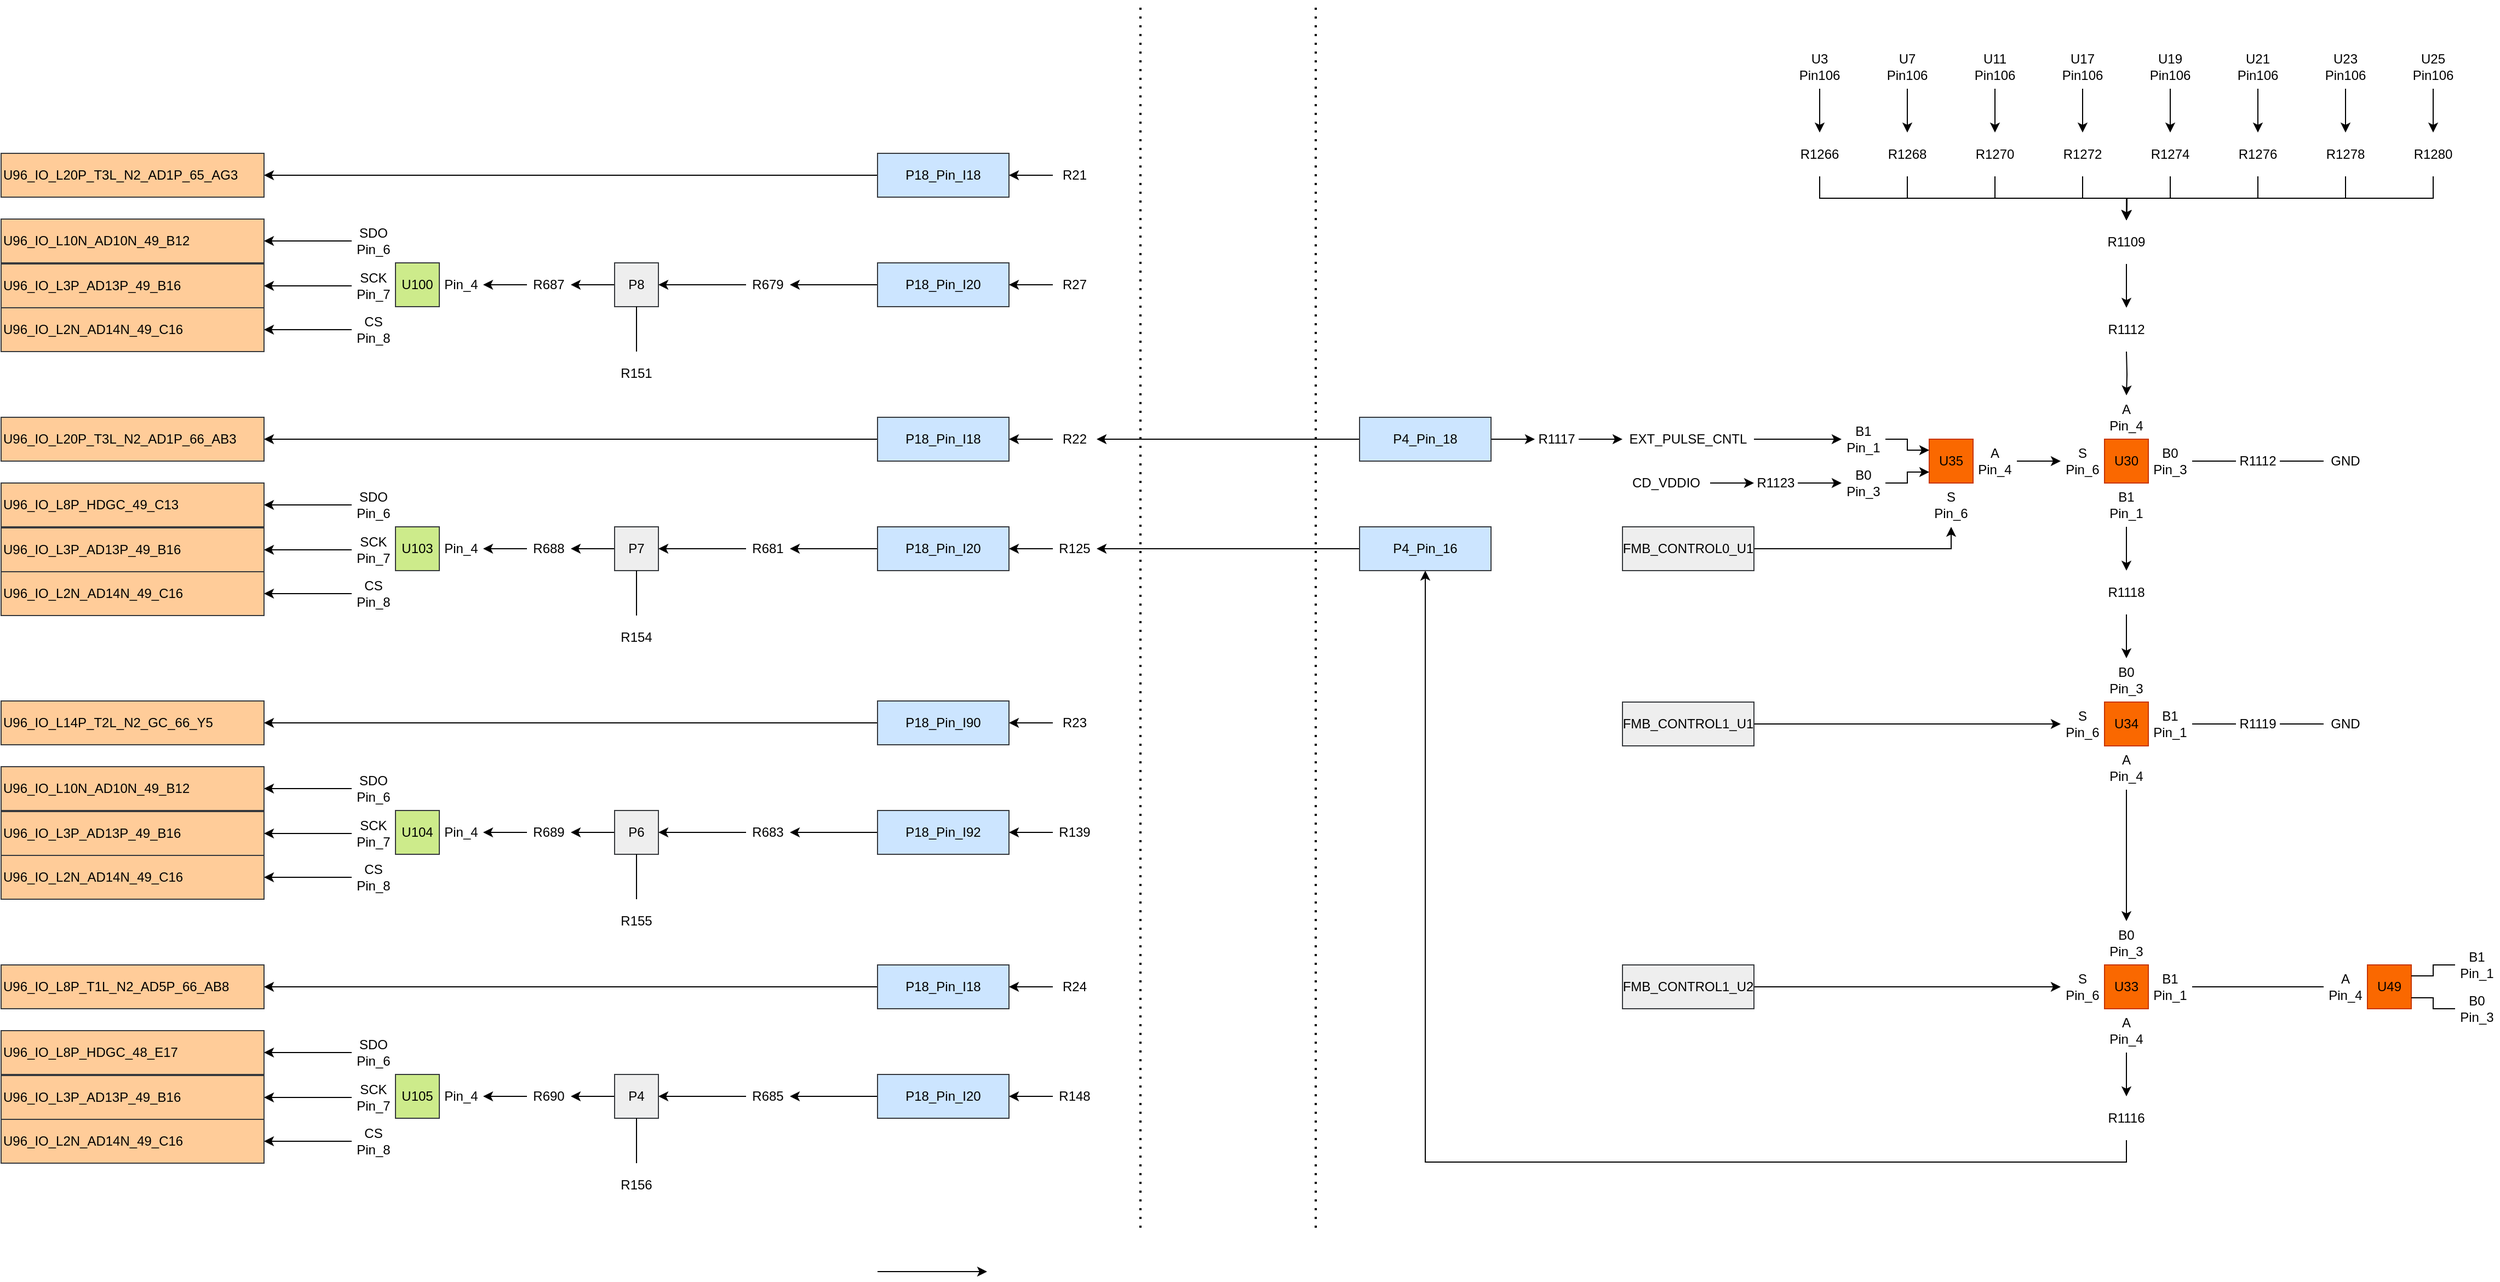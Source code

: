 <mxfile version="28.1.0">
  <diagram name="Monitor_LArASIC_output" id="d0PTZMSz4nouoFv-9ArS">
    <mxGraphModel dx="5478" dy="2538" grid="1" gridSize="10" guides="1" tooltips="1" connect="1" arrows="1" fold="1" page="1" pageScale="1" pageWidth="1100" pageHeight="850" math="0" shadow="0">
      <root>
        <mxCell id="0" />
        <mxCell id="1" parent="0" />
        <mxCell id="Bs8sOTtwTtZL6Nc3k9Rm-33" style="edgeStyle=orthogonalEdgeStyle;rounded=0;orthogonalLoop=1;jettySize=auto;html=1;exitX=0.5;exitY=1;exitDx=0;exitDy=0;" parent="1" source="Bs8sOTtwTtZL6Nc3k9Rm-1" target="Bs8sOTtwTtZL6Nc3k9Rm-6" edge="1">
          <mxGeometry relative="1" as="geometry" />
        </mxCell>
        <mxCell id="Bs8sOTtwTtZL6Nc3k9Rm-1" value="U3&lt;div&gt;Pin106&lt;/div&gt;" style="text;html=1;align=center;verticalAlign=middle;whiteSpace=wrap;rounded=0;" parent="1" vertex="1">
          <mxGeometry x="440" y="40" width="40" height="40" as="geometry" />
        </mxCell>
        <mxCell id="Bs8sOTtwTtZL6Nc3k9Rm-34" style="edgeStyle=orthogonalEdgeStyle;rounded=0;orthogonalLoop=1;jettySize=auto;html=1;exitX=0.5;exitY=1;exitDx=0;exitDy=0;" parent="1" source="Bs8sOTtwTtZL6Nc3k9Rm-2" target="Bs8sOTtwTtZL6Nc3k9Rm-7" edge="1">
          <mxGeometry relative="1" as="geometry" />
        </mxCell>
        <mxCell id="Bs8sOTtwTtZL6Nc3k9Rm-2" value="U7&lt;div&gt;Pin106&lt;/div&gt;" style="text;html=1;align=center;verticalAlign=middle;whiteSpace=wrap;rounded=0;" parent="1" vertex="1">
          <mxGeometry x="520" y="40" width="40" height="40" as="geometry" />
        </mxCell>
        <mxCell id="Bs8sOTtwTtZL6Nc3k9Rm-35" style="edgeStyle=orthogonalEdgeStyle;rounded=0;orthogonalLoop=1;jettySize=auto;html=1;exitX=0.5;exitY=1;exitDx=0;exitDy=0;entryX=0.5;entryY=0;entryDx=0;entryDy=0;" parent="1" source="Bs8sOTtwTtZL6Nc3k9Rm-3" target="Bs8sOTtwTtZL6Nc3k9Rm-8" edge="1">
          <mxGeometry relative="1" as="geometry" />
        </mxCell>
        <mxCell id="Bs8sOTtwTtZL6Nc3k9Rm-3" value="U11&lt;div&gt;Pin106&lt;/div&gt;" style="text;html=1;align=center;verticalAlign=middle;whiteSpace=wrap;rounded=0;" parent="1" vertex="1">
          <mxGeometry x="600" y="40" width="40" height="40" as="geometry" />
        </mxCell>
        <mxCell id="Bs8sOTtwTtZL6Nc3k9Rm-36" style="edgeStyle=orthogonalEdgeStyle;rounded=0;orthogonalLoop=1;jettySize=auto;html=1;exitX=0.5;exitY=1;exitDx=0;exitDy=0;entryX=0.5;entryY=0;entryDx=0;entryDy=0;" parent="1" source="Bs8sOTtwTtZL6Nc3k9Rm-4" target="Bs8sOTtwTtZL6Nc3k9Rm-9" edge="1">
          <mxGeometry relative="1" as="geometry" />
        </mxCell>
        <mxCell id="Bs8sOTtwTtZL6Nc3k9Rm-4" value="U17&lt;div&gt;Pin106&lt;/div&gt;" style="text;html=1;align=center;verticalAlign=middle;whiteSpace=wrap;rounded=0;" parent="1" vertex="1">
          <mxGeometry x="680" y="40" width="40" height="40" as="geometry" />
        </mxCell>
        <mxCell id="Bs8sOTtwTtZL6Nc3k9Rm-37" style="edgeStyle=orthogonalEdgeStyle;rounded=0;orthogonalLoop=1;jettySize=auto;html=1;exitX=0.5;exitY=1;exitDx=0;exitDy=0;entryX=0.5;entryY=0;entryDx=0;entryDy=0;" parent="1" source="Bs8sOTtwTtZL6Nc3k9Rm-5" target="Bs8sOTtwTtZL6Nc3k9Rm-10" edge="1">
          <mxGeometry relative="1" as="geometry" />
        </mxCell>
        <mxCell id="Bs8sOTtwTtZL6Nc3k9Rm-5" value="U19&lt;div&gt;Pin106&lt;/div&gt;" style="text;html=1;align=center;verticalAlign=middle;whiteSpace=wrap;rounded=0;" parent="1" vertex="1">
          <mxGeometry x="760" y="40" width="40" height="40" as="geometry" />
        </mxCell>
        <mxCell id="Bs8sOTtwTtZL6Nc3k9Rm-41" style="edgeStyle=orthogonalEdgeStyle;rounded=0;orthogonalLoop=1;jettySize=auto;html=1;exitX=0.5;exitY=1;exitDx=0;exitDy=0;entryX=0.5;entryY=0;entryDx=0;entryDy=0;" parent="1" source="Bs8sOTtwTtZL6Nc3k9Rm-6" target="Bs8sOTtwTtZL6Nc3k9Rm-17" edge="1">
          <mxGeometry relative="1" as="geometry" />
        </mxCell>
        <mxCell id="Bs8sOTtwTtZL6Nc3k9Rm-6" value="R1266" style="text;html=1;align=center;verticalAlign=middle;whiteSpace=wrap;rounded=0;" parent="1" vertex="1">
          <mxGeometry x="440" y="120" width="40" height="40" as="geometry" />
        </mxCell>
        <mxCell id="Bs8sOTtwTtZL6Nc3k9Rm-42" style="edgeStyle=orthogonalEdgeStyle;rounded=0;orthogonalLoop=1;jettySize=auto;html=1;exitX=0.5;exitY=1;exitDx=0;exitDy=0;entryX=0.5;entryY=0;entryDx=0;entryDy=0;" parent="1" source="Bs8sOTtwTtZL6Nc3k9Rm-7" target="Bs8sOTtwTtZL6Nc3k9Rm-17" edge="1">
          <mxGeometry relative="1" as="geometry" />
        </mxCell>
        <mxCell id="Bs8sOTtwTtZL6Nc3k9Rm-7" value="R1268" style="text;html=1;align=center;verticalAlign=middle;whiteSpace=wrap;rounded=0;" parent="1" vertex="1">
          <mxGeometry x="520" y="120" width="40" height="40" as="geometry" />
        </mxCell>
        <mxCell id="Bs8sOTtwTtZL6Nc3k9Rm-43" style="edgeStyle=orthogonalEdgeStyle;rounded=0;orthogonalLoop=1;jettySize=auto;html=1;exitX=0.5;exitY=1;exitDx=0;exitDy=0;" parent="1" source="Bs8sOTtwTtZL6Nc3k9Rm-8" edge="1">
          <mxGeometry relative="1" as="geometry">
            <mxPoint x="740" y="200" as="targetPoint" />
          </mxGeometry>
        </mxCell>
        <mxCell id="Bs8sOTtwTtZL6Nc3k9Rm-8" value="R1270" style="text;html=1;align=center;verticalAlign=middle;whiteSpace=wrap;rounded=0;" parent="1" vertex="1">
          <mxGeometry x="600" y="120" width="40" height="40" as="geometry" />
        </mxCell>
        <mxCell id="Bs8sOTtwTtZL6Nc3k9Rm-44" style="edgeStyle=orthogonalEdgeStyle;rounded=0;orthogonalLoop=1;jettySize=auto;html=1;exitX=0.5;exitY=1;exitDx=0;exitDy=0;" parent="1" source="Bs8sOTtwTtZL6Nc3k9Rm-9" edge="1">
          <mxGeometry relative="1" as="geometry">
            <mxPoint x="740" y="200" as="targetPoint" />
          </mxGeometry>
        </mxCell>
        <mxCell id="Bs8sOTtwTtZL6Nc3k9Rm-9" value="R1272" style="text;html=1;align=center;verticalAlign=middle;whiteSpace=wrap;rounded=0;" parent="1" vertex="1">
          <mxGeometry x="680" y="120" width="40" height="40" as="geometry" />
        </mxCell>
        <mxCell id="Bs8sOTtwTtZL6Nc3k9Rm-45" style="edgeStyle=orthogonalEdgeStyle;rounded=0;orthogonalLoop=1;jettySize=auto;html=1;exitX=0.5;exitY=1;exitDx=0;exitDy=0;" parent="1" source="Bs8sOTtwTtZL6Nc3k9Rm-10" edge="1">
          <mxGeometry relative="1" as="geometry">
            <mxPoint x="740" y="200" as="targetPoint" />
          </mxGeometry>
        </mxCell>
        <mxCell id="Bs8sOTtwTtZL6Nc3k9Rm-10" value="R1274" style="text;html=1;align=center;verticalAlign=middle;whiteSpace=wrap;rounded=0;" parent="1" vertex="1">
          <mxGeometry x="760" y="120" width="40" height="40" as="geometry" />
        </mxCell>
        <mxCell id="Bs8sOTtwTtZL6Nc3k9Rm-38" style="edgeStyle=orthogonalEdgeStyle;rounded=0;orthogonalLoop=1;jettySize=auto;html=1;exitX=0.5;exitY=1;exitDx=0;exitDy=0;entryX=0.5;entryY=0;entryDx=0;entryDy=0;" parent="1" source="Bs8sOTtwTtZL6Nc3k9Rm-11" target="Bs8sOTtwTtZL6Nc3k9Rm-12" edge="1">
          <mxGeometry relative="1" as="geometry" />
        </mxCell>
        <mxCell id="Bs8sOTtwTtZL6Nc3k9Rm-11" value="U21&lt;div&gt;Pin106&lt;/div&gt;" style="text;html=1;align=center;verticalAlign=middle;whiteSpace=wrap;rounded=0;" parent="1" vertex="1">
          <mxGeometry x="840" y="40" width="40" height="40" as="geometry" />
        </mxCell>
        <mxCell id="Bs8sOTtwTtZL6Nc3k9Rm-46" style="edgeStyle=orthogonalEdgeStyle;rounded=0;orthogonalLoop=1;jettySize=auto;html=1;exitX=0.5;exitY=1;exitDx=0;exitDy=0;entryX=0.5;entryY=0;entryDx=0;entryDy=0;" parent="1" source="Bs8sOTtwTtZL6Nc3k9Rm-12" target="Bs8sOTtwTtZL6Nc3k9Rm-17" edge="1">
          <mxGeometry relative="1" as="geometry" />
        </mxCell>
        <mxCell id="Bs8sOTtwTtZL6Nc3k9Rm-12" value="R1276" style="text;html=1;align=center;verticalAlign=middle;whiteSpace=wrap;rounded=0;" parent="1" vertex="1">
          <mxGeometry x="840" y="120" width="40" height="40" as="geometry" />
        </mxCell>
        <mxCell id="Bs8sOTtwTtZL6Nc3k9Rm-39" style="edgeStyle=orthogonalEdgeStyle;rounded=0;orthogonalLoop=1;jettySize=auto;html=1;exitX=0.5;exitY=1;exitDx=0;exitDy=0;entryX=0.5;entryY=0;entryDx=0;entryDy=0;" parent="1" source="Bs8sOTtwTtZL6Nc3k9Rm-13" target="Bs8sOTtwTtZL6Nc3k9Rm-14" edge="1">
          <mxGeometry relative="1" as="geometry" />
        </mxCell>
        <mxCell id="Bs8sOTtwTtZL6Nc3k9Rm-13" value="U23&lt;div&gt;Pin106&lt;/div&gt;" style="text;html=1;align=center;verticalAlign=middle;whiteSpace=wrap;rounded=0;" parent="1" vertex="1">
          <mxGeometry x="920" y="40" width="40" height="40" as="geometry" />
        </mxCell>
        <mxCell id="Bs8sOTtwTtZL6Nc3k9Rm-47" style="edgeStyle=orthogonalEdgeStyle;rounded=0;orthogonalLoop=1;jettySize=auto;html=1;exitX=0.5;exitY=1;exitDx=0;exitDy=0;entryX=0.5;entryY=0;entryDx=0;entryDy=0;" parent="1" source="Bs8sOTtwTtZL6Nc3k9Rm-14" target="Bs8sOTtwTtZL6Nc3k9Rm-17" edge="1">
          <mxGeometry relative="1" as="geometry" />
        </mxCell>
        <mxCell id="Bs8sOTtwTtZL6Nc3k9Rm-14" value="R1278" style="text;html=1;align=center;verticalAlign=middle;whiteSpace=wrap;rounded=0;" parent="1" vertex="1">
          <mxGeometry x="920" y="120" width="40" height="40" as="geometry" />
        </mxCell>
        <mxCell id="Bs8sOTtwTtZL6Nc3k9Rm-40" style="edgeStyle=orthogonalEdgeStyle;rounded=0;orthogonalLoop=1;jettySize=auto;html=1;exitX=0.5;exitY=1;exitDx=0;exitDy=0;entryX=0.5;entryY=0;entryDx=0;entryDy=0;" parent="1" source="Bs8sOTtwTtZL6Nc3k9Rm-15" target="Bs8sOTtwTtZL6Nc3k9Rm-16" edge="1">
          <mxGeometry relative="1" as="geometry" />
        </mxCell>
        <mxCell id="Bs8sOTtwTtZL6Nc3k9Rm-15" value="U25&lt;div&gt;Pin106&lt;/div&gt;" style="text;html=1;align=center;verticalAlign=middle;whiteSpace=wrap;rounded=0;" parent="1" vertex="1">
          <mxGeometry x="1000" y="40" width="40" height="40" as="geometry" />
        </mxCell>
        <mxCell id="Bs8sOTtwTtZL6Nc3k9Rm-48" style="edgeStyle=orthogonalEdgeStyle;rounded=0;orthogonalLoop=1;jettySize=auto;html=1;exitX=0.5;exitY=1;exitDx=0;exitDy=0;entryX=0.5;entryY=0;entryDx=0;entryDy=0;" parent="1" source="Bs8sOTtwTtZL6Nc3k9Rm-16" target="Bs8sOTtwTtZL6Nc3k9Rm-17" edge="1">
          <mxGeometry relative="1" as="geometry" />
        </mxCell>
        <mxCell id="Bs8sOTtwTtZL6Nc3k9Rm-16" value="R1280" style="text;html=1;align=center;verticalAlign=middle;whiteSpace=wrap;rounded=0;" parent="1" vertex="1">
          <mxGeometry x="1000" y="120" width="40" height="40" as="geometry" />
        </mxCell>
        <mxCell id="Bs8sOTtwTtZL6Nc3k9Rm-49" style="edgeStyle=orthogonalEdgeStyle;rounded=0;orthogonalLoop=1;jettySize=auto;html=1;exitX=0.5;exitY=1;exitDx=0;exitDy=0;entryX=0.5;entryY=0;entryDx=0;entryDy=0;" parent="1" target="Bs8sOTtwTtZL6Nc3k9Rm-25" edge="1">
          <mxGeometry relative="1" as="geometry">
            <mxPoint x="740" y="320" as="sourcePoint" />
          </mxGeometry>
        </mxCell>
        <mxCell id="Bs8sOTtwTtZL6Nc3k9Rm-70" style="edgeStyle=orthogonalEdgeStyle;rounded=0;orthogonalLoop=1;jettySize=auto;html=1;exitX=0.5;exitY=1;exitDx=0;exitDy=0;entryX=0.5;entryY=0;entryDx=0;entryDy=0;" parent="1" source="Bs8sOTtwTtZL6Nc3k9Rm-17" target="Bs8sOTtwTtZL6Nc3k9Rm-69" edge="1">
          <mxGeometry relative="1" as="geometry" />
        </mxCell>
        <mxCell id="Bs8sOTtwTtZL6Nc3k9Rm-17" value="R1109" style="text;html=1;align=center;verticalAlign=middle;whiteSpace=wrap;rounded=0;" parent="1" vertex="1">
          <mxGeometry x="720" y="200" width="40" height="40" as="geometry" />
        </mxCell>
        <mxCell id="Bs8sOTtwTtZL6Nc3k9Rm-18" value="U30" style="text;html=1;align=center;verticalAlign=middle;whiteSpace=wrap;rounded=0;fillColor=#fa6800;fontColor=#000000;strokeColor=#C73500;" parent="1" vertex="1">
          <mxGeometry x="720" y="400" width="40" height="40" as="geometry" />
        </mxCell>
        <mxCell id="Bs8sOTtwTtZL6Nc3k9Rm-68" style="edgeStyle=orthogonalEdgeStyle;rounded=0;orthogonalLoop=1;jettySize=auto;html=1;exitX=0.5;exitY=1;exitDx=0;exitDy=0;entryX=0.5;entryY=0;entryDx=0;entryDy=0;" parent="1" source="Bs8sOTtwTtZL6Nc3k9Rm-19" target="Bs8sOTtwTtZL6Nc3k9Rm-65" edge="1">
          <mxGeometry relative="1" as="geometry" />
        </mxCell>
        <mxCell id="Bs8sOTtwTtZL6Nc3k9Rm-19" value="R1118" style="text;html=1;align=center;verticalAlign=middle;whiteSpace=wrap;rounded=0;" parent="1" vertex="1">
          <mxGeometry x="720" y="520" width="40" height="40" as="geometry" />
        </mxCell>
        <mxCell id="Bs8sOTtwTtZL6Nc3k9Rm-20" value="U34" style="text;html=1;align=center;verticalAlign=middle;whiteSpace=wrap;rounded=0;fillColor=#fa6800;fontColor=#000000;strokeColor=#C73500;" parent="1" vertex="1">
          <mxGeometry x="720" y="640" width="40" height="40" as="geometry" />
        </mxCell>
        <mxCell id="Bs8sOTtwTtZL6Nc3k9Rm-21" value="U33" style="text;html=1;align=center;verticalAlign=middle;whiteSpace=wrap;rounded=0;fillColor=#fa6800;fontColor=#000000;strokeColor=#C73500;" parent="1" vertex="1">
          <mxGeometry x="720" y="880" width="40" height="40" as="geometry" />
        </mxCell>
        <mxCell id="Bs8sOTtwTtZL6Nc3k9Rm-23" value="U35" style="text;html=1;align=center;verticalAlign=middle;whiteSpace=wrap;rounded=0;fillColor=#fa6800;fontColor=#000000;strokeColor=#C73500;" parent="1" vertex="1">
          <mxGeometry x="560" y="400" width="40" height="40" as="geometry" />
        </mxCell>
        <mxCell id="Bs8sOTtwTtZL6Nc3k9Rm-56" style="edgeStyle=orthogonalEdgeStyle;rounded=0;orthogonalLoop=1;jettySize=auto;html=1;exitX=1;exitY=0.5;exitDx=0;exitDy=0;entryX=0;entryY=0.75;entryDx=0;entryDy=0;" parent="1" source="Bs8sOTtwTtZL6Nc3k9Rm-24" target="Bs8sOTtwTtZL6Nc3k9Rm-23" edge="1">
          <mxGeometry relative="1" as="geometry" />
        </mxCell>
        <mxCell id="Bs8sOTtwTtZL6Nc3k9Rm-24" value="B0&lt;div&gt;Pin_3&lt;/div&gt;" style="text;html=1;align=center;verticalAlign=middle;whiteSpace=wrap;rounded=0;" parent="1" vertex="1">
          <mxGeometry x="480" y="420" width="40" height="40" as="geometry" />
        </mxCell>
        <mxCell id="Bs8sOTtwTtZL6Nc3k9Rm-25" value="A&lt;div&gt;Pin_4&lt;/div&gt;" style="text;html=1;align=center;verticalAlign=middle;whiteSpace=wrap;rounded=0;" parent="1" vertex="1">
          <mxGeometry x="720" y="360" width="40" height="40" as="geometry" />
        </mxCell>
        <mxCell id="Bs8sOTtwTtZL6Nc3k9Rm-26" value="S&lt;div&gt;Pin_6&lt;/div&gt;" style="text;html=1;align=center;verticalAlign=middle;whiteSpace=wrap;rounded=0;" parent="1" vertex="1">
          <mxGeometry x="680" y="400" width="40" height="40" as="geometry" />
        </mxCell>
        <mxCell id="Bs8sOTtwTtZL6Nc3k9Rm-62" style="edgeStyle=orthogonalEdgeStyle;rounded=0;orthogonalLoop=1;jettySize=auto;html=1;exitX=1;exitY=0.5;exitDx=0;exitDy=0;entryX=0;entryY=0.5;entryDx=0;entryDy=0;" parent="1" source="Bs8sOTtwTtZL6Nc3k9Rm-27" target="Bs8sOTtwTtZL6Nc3k9Rm-26" edge="1">
          <mxGeometry relative="1" as="geometry" />
        </mxCell>
        <mxCell id="Bs8sOTtwTtZL6Nc3k9Rm-27" value="A&lt;div&gt;Pin_4&lt;/div&gt;" style="text;html=1;align=center;verticalAlign=middle;whiteSpace=wrap;rounded=0;" parent="1" vertex="1">
          <mxGeometry x="600" y="400" width="40" height="40" as="geometry" />
        </mxCell>
        <mxCell id="Bs8sOTtwTtZL6Nc3k9Rm-50" style="edgeStyle=orthogonalEdgeStyle;rounded=0;orthogonalLoop=1;jettySize=auto;html=1;exitX=0.5;exitY=1;exitDx=0;exitDy=0;entryX=0.5;entryY=0;entryDx=0;entryDy=0;" parent="1" source="Bs8sOTtwTtZL6Nc3k9Rm-28" target="Bs8sOTtwTtZL6Nc3k9Rm-19" edge="1">
          <mxGeometry relative="1" as="geometry" />
        </mxCell>
        <mxCell id="Bs8sOTtwTtZL6Nc3k9Rm-28" value="B1&lt;div&gt;Pin_1&lt;/div&gt;" style="text;html=1;align=center;verticalAlign=middle;whiteSpace=wrap;rounded=0;" parent="1" vertex="1">
          <mxGeometry x="720" y="440" width="40" height="40" as="geometry" />
        </mxCell>
        <mxCell id="Bs8sOTtwTtZL6Nc3k9Rm-53" style="edgeStyle=orthogonalEdgeStyle;rounded=0;orthogonalLoop=1;jettySize=auto;html=1;exitX=1;exitY=0.5;exitDx=0;exitDy=0;entryX=0;entryY=0.5;entryDx=0;entryDy=0;startArrow=none;startFill=0;endArrow=none;endFill=0;" parent="1" source="Bs8sOTtwTtZL6Nc3k9Rm-29" target="Bs8sOTtwTtZL6Nc3k9Rm-51" edge="1">
          <mxGeometry relative="1" as="geometry" />
        </mxCell>
        <mxCell id="Bs8sOTtwTtZL6Nc3k9Rm-29" value="&lt;div&gt;B0&lt;/div&gt;Pin_3" style="text;html=1;align=center;verticalAlign=middle;whiteSpace=wrap;rounded=0;" parent="1" vertex="1">
          <mxGeometry x="760" y="400" width="40" height="40" as="geometry" />
        </mxCell>
        <mxCell id="Bs8sOTtwTtZL6Nc3k9Rm-30" value="S&lt;div&gt;Pin_6&lt;/div&gt;" style="text;html=1;align=center;verticalAlign=middle;whiteSpace=wrap;rounded=0;" parent="1" vertex="1">
          <mxGeometry x="560" y="440" width="40" height="40" as="geometry" />
        </mxCell>
        <mxCell id="Bs8sOTtwTtZL6Nc3k9Rm-55" style="edgeStyle=orthogonalEdgeStyle;rounded=0;orthogonalLoop=1;jettySize=auto;html=1;exitX=1;exitY=0.5;exitDx=0;exitDy=0;entryX=0;entryY=0.25;entryDx=0;entryDy=0;" parent="1" source="Bs8sOTtwTtZL6Nc3k9Rm-31" target="Bs8sOTtwTtZL6Nc3k9Rm-23" edge="1">
          <mxGeometry relative="1" as="geometry" />
        </mxCell>
        <mxCell id="Bs8sOTtwTtZL6Nc3k9Rm-31" value="B1&lt;div&gt;Pin_1&lt;/div&gt;" style="text;html=1;align=center;verticalAlign=middle;whiteSpace=wrap;rounded=0;" parent="1" vertex="1">
          <mxGeometry x="480" y="380" width="40" height="40" as="geometry" />
        </mxCell>
        <mxCell id="Bs8sOTtwTtZL6Nc3k9Rm-57" style="edgeStyle=orthogonalEdgeStyle;rounded=0;orthogonalLoop=1;jettySize=auto;html=1;exitX=1;exitY=0.5;exitDx=0;exitDy=0;entryX=0;entryY=0.5;entryDx=0;entryDy=0;" parent="1" source="Bs8sOTtwTtZL6Nc3k9Rm-32" target="Bs8sOTtwTtZL6Nc3k9Rm-24" edge="1">
          <mxGeometry relative="1" as="geometry" />
        </mxCell>
        <mxCell id="Bs8sOTtwTtZL6Nc3k9Rm-32" value="R1123" style="text;html=1;align=center;verticalAlign=middle;whiteSpace=wrap;rounded=0;" parent="1" vertex="1">
          <mxGeometry x="400" y="420" width="40" height="40" as="geometry" />
        </mxCell>
        <mxCell id="Bs8sOTtwTtZL6Nc3k9Rm-54" style="edgeStyle=orthogonalEdgeStyle;rounded=0;orthogonalLoop=1;jettySize=auto;html=1;exitX=1;exitY=0.5;exitDx=0;exitDy=0;entryX=0;entryY=0.5;entryDx=0;entryDy=0;endArrow=none;endFill=0;" parent="1" source="Bs8sOTtwTtZL6Nc3k9Rm-51" target="Bs8sOTtwTtZL6Nc3k9Rm-52" edge="1">
          <mxGeometry relative="1" as="geometry" />
        </mxCell>
        <mxCell id="Bs8sOTtwTtZL6Nc3k9Rm-51" value="R1112" style="text;html=1;align=center;verticalAlign=middle;whiteSpace=wrap;rounded=0;" parent="1" vertex="1">
          <mxGeometry x="840" y="400" width="40" height="40" as="geometry" />
        </mxCell>
        <mxCell id="Bs8sOTtwTtZL6Nc3k9Rm-52" value="GND" style="text;html=1;align=center;verticalAlign=middle;whiteSpace=wrap;rounded=0;" parent="1" vertex="1">
          <mxGeometry x="920" y="400" width="40" height="40" as="geometry" />
        </mxCell>
        <mxCell id="Bs8sOTtwTtZL6Nc3k9Rm-59" style="edgeStyle=orthogonalEdgeStyle;rounded=0;orthogonalLoop=1;jettySize=auto;html=1;exitX=1;exitY=0.5;exitDx=0;exitDy=0;entryX=0;entryY=0.5;entryDx=0;entryDy=0;" parent="1" source="Bs8sOTtwTtZL6Nc3k9Rm-58" target="Bs8sOTtwTtZL6Nc3k9Rm-31" edge="1">
          <mxGeometry relative="1" as="geometry" />
        </mxCell>
        <mxCell id="Bs8sOTtwTtZL6Nc3k9Rm-58" value="EXT_&lt;span style=&quot;background-color: transparent; color: light-dark(rgb(0, 0, 0), rgb(255, 255, 255));&quot;&gt;PULSE_&lt;/span&gt;&lt;span style=&quot;background-color: transparent; color: light-dark(rgb(0, 0, 0), rgb(255, 255, 255));&quot;&gt;CNTL&lt;/span&gt;" style="text;html=1;align=center;verticalAlign=middle;whiteSpace=wrap;rounded=0;" parent="1" vertex="1">
          <mxGeometry x="280" y="380" width="120" height="40" as="geometry" />
        </mxCell>
        <mxCell id="Bs8sOTtwTtZL6Nc3k9Rm-64" style="edgeStyle=orthogonalEdgeStyle;rounded=0;orthogonalLoop=1;jettySize=auto;html=1;exitX=1;exitY=0.5;exitDx=0;exitDy=0;" parent="1" source="Bs8sOTtwTtZL6Nc3k9Rm-63" target="Bs8sOTtwTtZL6Nc3k9Rm-32" edge="1">
          <mxGeometry relative="1" as="geometry" />
        </mxCell>
        <mxCell id="Bs8sOTtwTtZL6Nc3k9Rm-63" value="CD_VDDIO" style="text;html=1;align=center;verticalAlign=middle;whiteSpace=wrap;rounded=0;" parent="1" vertex="1">
          <mxGeometry x="280" y="420" width="80" height="40" as="geometry" />
        </mxCell>
        <mxCell id="Bs8sOTtwTtZL6Nc3k9Rm-65" value="&lt;div&gt;B0&lt;/div&gt;Pin_3" style="text;html=1;align=center;verticalAlign=middle;whiteSpace=wrap;rounded=0;" parent="1" vertex="1">
          <mxGeometry x="720" y="600" width="40" height="40" as="geometry" />
        </mxCell>
        <mxCell id="CwXSrP7e0WJrk8L3bupj-8" style="edgeStyle=orthogonalEdgeStyle;rounded=0;orthogonalLoop=1;jettySize=auto;html=1;exitX=0.5;exitY=1;exitDx=0;exitDy=0;entryX=0.5;entryY=0;entryDx=0;entryDy=0;" edge="1" parent="1" source="Bs8sOTtwTtZL6Nc3k9Rm-67" target="Bs8sOTtwTtZL6Nc3k9Rm-82">
          <mxGeometry relative="1" as="geometry" />
        </mxCell>
        <mxCell id="Bs8sOTtwTtZL6Nc3k9Rm-67" value="A&lt;div&gt;Pin_4&lt;/div&gt;" style="text;html=1;align=center;verticalAlign=middle;whiteSpace=wrap;rounded=0;" parent="1" vertex="1">
          <mxGeometry x="720" y="680" width="40" height="40" as="geometry" />
        </mxCell>
        <mxCell id="Bs8sOTtwTtZL6Nc3k9Rm-69" value="R1112" style="text;html=1;align=center;verticalAlign=middle;whiteSpace=wrap;rounded=0;" parent="1" vertex="1">
          <mxGeometry x="720" y="280" width="40" height="40" as="geometry" />
        </mxCell>
        <mxCell id="Bs8sOTtwTtZL6Nc3k9Rm-71" value="B1&lt;div&gt;Pin_1&lt;/div&gt;" style="text;html=1;align=center;verticalAlign=middle;whiteSpace=wrap;rounded=0;" parent="1" vertex="1">
          <mxGeometry x="760" y="640" width="40" height="40" as="geometry" />
        </mxCell>
        <mxCell id="Bs8sOTtwTtZL6Nc3k9Rm-73" style="edgeStyle=orthogonalEdgeStyle;rounded=0;orthogonalLoop=1;jettySize=auto;html=1;exitX=1;exitY=0.5;exitDx=0;exitDy=0;entryX=0;entryY=0.5;entryDx=0;entryDy=0;endArrow=none;endFill=0;" parent="1" source="Bs8sOTtwTtZL6Nc3k9Rm-74" target="Bs8sOTtwTtZL6Nc3k9Rm-75" edge="1">
          <mxGeometry relative="1" as="geometry" />
        </mxCell>
        <mxCell id="Bs8sOTtwTtZL6Nc3k9Rm-76" style="edgeStyle=orthogonalEdgeStyle;rounded=0;orthogonalLoop=1;jettySize=auto;html=1;exitX=0;exitY=0.5;exitDx=0;exitDy=0;entryX=1;entryY=0.5;entryDx=0;entryDy=0;endArrow=none;endFill=0;" parent="1" source="Bs8sOTtwTtZL6Nc3k9Rm-74" target="Bs8sOTtwTtZL6Nc3k9Rm-71" edge="1">
          <mxGeometry relative="1" as="geometry" />
        </mxCell>
        <mxCell id="Bs8sOTtwTtZL6Nc3k9Rm-74" value="R1119" style="text;html=1;align=center;verticalAlign=middle;whiteSpace=wrap;rounded=0;" parent="1" vertex="1">
          <mxGeometry x="840" y="640" width="40" height="40" as="geometry" />
        </mxCell>
        <mxCell id="Bs8sOTtwTtZL6Nc3k9Rm-75" value="GND" style="text;html=1;align=center;verticalAlign=middle;whiteSpace=wrap;rounded=0;" parent="1" vertex="1">
          <mxGeometry x="920" y="640" width="40" height="40" as="geometry" />
        </mxCell>
        <mxCell id="Bs8sOTtwTtZL6Nc3k9Rm-77" value="S&lt;div&gt;Pin_6&lt;/div&gt;" style="text;html=1;align=center;verticalAlign=middle;whiteSpace=wrap;rounded=0;" parent="1" vertex="1">
          <mxGeometry x="680" y="640" width="40" height="40" as="geometry" />
        </mxCell>
        <mxCell id="Bs8sOTtwTtZL6Nc3k9Rm-79" style="edgeStyle=orthogonalEdgeStyle;rounded=0;orthogonalLoop=1;jettySize=auto;html=1;exitX=1;exitY=0.5;exitDx=0;exitDy=0;entryX=0.5;entryY=1;entryDx=0;entryDy=0;" parent="1" source="Bs8sOTtwTtZL6Nc3k9Rm-78" target="Bs8sOTtwTtZL6Nc3k9Rm-30" edge="1">
          <mxGeometry relative="1" as="geometry" />
        </mxCell>
        <mxCell id="Bs8sOTtwTtZL6Nc3k9Rm-78" value="FMB_CONTROL0_U1" style="text;html=1;align=center;verticalAlign=middle;whiteSpace=wrap;rounded=0;fillColor=#eeeeee;strokeColor=#36393d;" parent="1" vertex="1">
          <mxGeometry x="280" y="480" width="120" height="40" as="geometry" />
        </mxCell>
        <mxCell id="Bs8sOTtwTtZL6Nc3k9Rm-81" style="edgeStyle=orthogonalEdgeStyle;rounded=0;orthogonalLoop=1;jettySize=auto;html=1;exitX=1;exitY=0.5;exitDx=0;exitDy=0;" parent="1" source="Bs8sOTtwTtZL6Nc3k9Rm-80" target="Bs8sOTtwTtZL6Nc3k9Rm-77" edge="1">
          <mxGeometry relative="1" as="geometry" />
        </mxCell>
        <mxCell id="Bs8sOTtwTtZL6Nc3k9Rm-80" value="FMB_CONTROL1_U1" style="text;html=1;align=center;verticalAlign=middle;whiteSpace=wrap;rounded=0;fillColor=#eeeeee;strokeColor=#36393d;" parent="1" vertex="1">
          <mxGeometry x="280" y="640" width="120" height="40" as="geometry" />
        </mxCell>
        <mxCell id="Bs8sOTtwTtZL6Nc3k9Rm-82" value="&lt;div&gt;B0&lt;/div&gt;Pin_3" style="text;html=1;align=center;verticalAlign=middle;whiteSpace=wrap;rounded=0;" parent="1" vertex="1">
          <mxGeometry x="720" y="840" width="40" height="40" as="geometry" />
        </mxCell>
        <mxCell id="Bs8sOTtwTtZL6Nc3k9Rm-83" value="B1&lt;div&gt;Pin_1&lt;/div&gt;" style="text;html=1;align=center;verticalAlign=middle;whiteSpace=wrap;rounded=0;" parent="1" vertex="1">
          <mxGeometry x="760" y="880" width="40" height="40" as="geometry" />
        </mxCell>
        <mxCell id="Bs8sOTtwTtZL6Nc3k9Rm-84" value="S&lt;div&gt;Pin_6&lt;/div&gt;" style="text;html=1;align=center;verticalAlign=middle;whiteSpace=wrap;rounded=0;" parent="1" vertex="1">
          <mxGeometry x="680" y="880" width="40" height="40" as="geometry" />
        </mxCell>
        <mxCell id="CwXSrP7e0WJrk8L3bupj-15" style="edgeStyle=orthogonalEdgeStyle;rounded=0;orthogonalLoop=1;jettySize=auto;html=1;exitX=0.5;exitY=1;exitDx=0;exitDy=0;" edge="1" parent="1" source="Bs8sOTtwTtZL6Nc3k9Rm-85" target="CwXSrP7e0WJrk8L3bupj-9">
          <mxGeometry relative="1" as="geometry" />
        </mxCell>
        <mxCell id="Bs8sOTtwTtZL6Nc3k9Rm-85" value="A&lt;div&gt;Pin_4&lt;/div&gt;" style="text;html=1;align=center;verticalAlign=middle;whiteSpace=wrap;rounded=0;" parent="1" vertex="1">
          <mxGeometry x="720" y="920" width="40" height="40" as="geometry" />
        </mxCell>
        <mxCell id="Bs8sOTtwTtZL6Nc3k9Rm-87" style="edgeStyle=orthogonalEdgeStyle;rounded=0;orthogonalLoop=1;jettySize=auto;html=1;exitX=1;exitY=0.5;exitDx=0;exitDy=0;entryX=0;entryY=0.5;entryDx=0;entryDy=0;" parent="1" source="Bs8sOTtwTtZL6Nc3k9Rm-86" target="Bs8sOTtwTtZL6Nc3k9Rm-84" edge="1">
          <mxGeometry relative="1" as="geometry" />
        </mxCell>
        <mxCell id="Bs8sOTtwTtZL6Nc3k9Rm-86" value="FMB_CONTROL1_U2" style="text;html=1;align=center;verticalAlign=middle;whiteSpace=wrap;rounded=0;fillColor=#eeeeee;strokeColor=#36393d;" parent="1" vertex="1">
          <mxGeometry x="280" y="880" width="120" height="40" as="geometry" />
        </mxCell>
        <mxCell id="CwXSrP7e0WJrk8L3bupj-1" value="U49" style="text;html=1;align=center;verticalAlign=middle;whiteSpace=wrap;rounded=0;fillColor=#fa6800;fontColor=#000000;strokeColor=#C73500;" vertex="1" parent="1">
          <mxGeometry x="960" y="880" width="40" height="40" as="geometry" />
        </mxCell>
        <mxCell id="CwXSrP7e0WJrk8L3bupj-7" style="edgeStyle=orthogonalEdgeStyle;rounded=0;orthogonalLoop=1;jettySize=auto;html=1;exitX=0;exitY=0.5;exitDx=0;exitDy=0;entryX=1;entryY=0.5;entryDx=0;entryDy=0;endArrow=none;endFill=0;" edge="1" parent="1" source="CwXSrP7e0WJrk8L3bupj-2" target="Bs8sOTtwTtZL6Nc3k9Rm-83">
          <mxGeometry relative="1" as="geometry" />
        </mxCell>
        <mxCell id="CwXSrP7e0WJrk8L3bupj-2" value="A&lt;div&gt;Pin_4&lt;/div&gt;" style="text;html=1;align=center;verticalAlign=middle;whiteSpace=wrap;rounded=0;" vertex="1" parent="1">
          <mxGeometry x="920" y="880" width="40" height="40" as="geometry" />
        </mxCell>
        <mxCell id="CwXSrP7e0WJrk8L3bupj-6" style="edgeStyle=orthogonalEdgeStyle;rounded=0;orthogonalLoop=1;jettySize=auto;html=1;exitX=0;exitY=0.5;exitDx=0;exitDy=0;entryX=1;entryY=0.75;entryDx=0;entryDy=0;endArrow=none;endFill=0;" edge="1" parent="1" source="CwXSrP7e0WJrk8L3bupj-3" target="CwXSrP7e0WJrk8L3bupj-1">
          <mxGeometry relative="1" as="geometry" />
        </mxCell>
        <mxCell id="CwXSrP7e0WJrk8L3bupj-3" value="B0&lt;div&gt;Pin_3&lt;/div&gt;" style="text;html=1;align=center;verticalAlign=middle;whiteSpace=wrap;rounded=0;" vertex="1" parent="1">
          <mxGeometry x="1040" y="900" width="40" height="40" as="geometry" />
        </mxCell>
        <mxCell id="CwXSrP7e0WJrk8L3bupj-5" style="edgeStyle=orthogonalEdgeStyle;rounded=0;orthogonalLoop=1;jettySize=auto;html=1;exitX=0;exitY=0.5;exitDx=0;exitDy=0;entryX=1;entryY=0.25;entryDx=0;entryDy=0;endArrow=none;endFill=0;" edge="1" parent="1" source="CwXSrP7e0WJrk8L3bupj-4" target="CwXSrP7e0WJrk8L3bupj-1">
          <mxGeometry relative="1" as="geometry" />
        </mxCell>
        <mxCell id="CwXSrP7e0WJrk8L3bupj-4" value="B1&lt;div&gt;Pin_1&lt;/div&gt;" style="text;html=1;align=center;verticalAlign=middle;whiteSpace=wrap;rounded=0;" vertex="1" parent="1">
          <mxGeometry x="1040" y="860" width="40" height="40" as="geometry" />
        </mxCell>
        <mxCell id="CwXSrP7e0WJrk8L3bupj-16" style="edgeStyle=orthogonalEdgeStyle;rounded=0;orthogonalLoop=1;jettySize=auto;html=1;exitX=0.5;exitY=1;exitDx=0;exitDy=0;entryX=0.5;entryY=1;entryDx=0;entryDy=0;" edge="1" parent="1" source="CwXSrP7e0WJrk8L3bupj-9" target="CwXSrP7e0WJrk8L3bupj-11">
          <mxGeometry relative="1" as="geometry" />
        </mxCell>
        <mxCell id="CwXSrP7e0WJrk8L3bupj-9" value="R1116" style="text;html=1;align=center;verticalAlign=middle;whiteSpace=wrap;rounded=0;" vertex="1" parent="1">
          <mxGeometry x="720" y="1000" width="40" height="40" as="geometry" />
        </mxCell>
        <mxCell id="CwXSrP7e0WJrk8L3bupj-14" style="edgeStyle=orthogonalEdgeStyle;rounded=0;orthogonalLoop=1;jettySize=auto;html=1;exitX=1;exitY=0.5;exitDx=0;exitDy=0;entryX=0;entryY=0.5;entryDx=0;entryDy=0;" edge="1" parent="1" source="CwXSrP7e0WJrk8L3bupj-10" target="Bs8sOTtwTtZL6Nc3k9Rm-58">
          <mxGeometry relative="1" as="geometry" />
        </mxCell>
        <mxCell id="CwXSrP7e0WJrk8L3bupj-10" value="R1117" style="text;html=1;align=center;verticalAlign=middle;whiteSpace=wrap;rounded=0;" vertex="1" parent="1">
          <mxGeometry x="200" y="380" width="40" height="40" as="geometry" />
        </mxCell>
        <mxCell id="CwXSrP7e0WJrk8L3bupj-28" style="edgeStyle=orthogonalEdgeStyle;rounded=0;orthogonalLoop=1;jettySize=auto;html=1;exitX=0;exitY=0.5;exitDx=0;exitDy=0;" edge="1" parent="1" source="CwXSrP7e0WJrk8L3bupj-11" target="CwXSrP7e0WJrk8L3bupj-24">
          <mxGeometry relative="1" as="geometry" />
        </mxCell>
        <mxCell id="CwXSrP7e0WJrk8L3bupj-11" value="P4_Pin_16" style="text;html=1;align=center;verticalAlign=middle;whiteSpace=wrap;rounded=0;fillColor=#cce5ff;strokeColor=#36393d;" vertex="1" parent="1">
          <mxGeometry x="40" y="480" width="120" height="40" as="geometry" />
        </mxCell>
        <mxCell id="CwXSrP7e0WJrk8L3bupj-13" style="edgeStyle=orthogonalEdgeStyle;rounded=0;orthogonalLoop=1;jettySize=auto;html=1;exitX=1;exitY=0.5;exitDx=0;exitDy=0;entryX=0;entryY=0.5;entryDx=0;entryDy=0;" edge="1" parent="1" source="CwXSrP7e0WJrk8L3bupj-12" target="CwXSrP7e0WJrk8L3bupj-10">
          <mxGeometry relative="1" as="geometry" />
        </mxCell>
        <mxCell id="CwXSrP7e0WJrk8L3bupj-31" style="edgeStyle=orthogonalEdgeStyle;rounded=0;orthogonalLoop=1;jettySize=auto;html=1;exitX=0;exitY=0.5;exitDx=0;exitDy=0;entryX=1;entryY=0.5;entryDx=0;entryDy=0;" edge="1" parent="1" source="CwXSrP7e0WJrk8L3bupj-12" target="CwXSrP7e0WJrk8L3bupj-23">
          <mxGeometry relative="1" as="geometry" />
        </mxCell>
        <mxCell id="CwXSrP7e0WJrk8L3bupj-12" value="P4_Pin_18" style="text;html=1;align=center;verticalAlign=middle;whiteSpace=wrap;rounded=0;fillColor=#cce5ff;strokeColor=#36393d;" vertex="1" parent="1">
          <mxGeometry x="40" y="380" width="120" height="40" as="geometry" />
        </mxCell>
        <mxCell id="CwXSrP7e0WJrk8L3bupj-17" value="" style="endArrow=none;dashed=1;html=1;dashPattern=1 3;strokeWidth=2;rounded=0;" edge="1" parent="1">
          <mxGeometry width="50" height="50" relative="1" as="geometry">
            <mxPoint y="1120" as="sourcePoint" />
            <mxPoint as="targetPoint" />
          </mxGeometry>
        </mxCell>
        <mxCell id="CwXSrP7e0WJrk8L3bupj-19" value="" style="endArrow=none;dashed=1;html=1;dashPattern=1 3;strokeWidth=2;rounded=0;" edge="1" parent="1">
          <mxGeometry width="50" height="50" relative="1" as="geometry">
            <mxPoint x="-160" y="1120" as="sourcePoint" />
            <mxPoint x="-160" as="targetPoint" />
          </mxGeometry>
        </mxCell>
        <mxCell id="CwXSrP7e0WJrk8L3bupj-34" style="edgeStyle=orthogonalEdgeStyle;rounded=0;orthogonalLoop=1;jettySize=auto;html=1;exitX=0;exitY=0.5;exitDx=0;exitDy=0;entryX=1;entryY=0.5;entryDx=0;entryDy=0;" edge="1" parent="1" source="CwXSrP7e0WJrk8L3bupj-21" target="CwXSrP7e0WJrk8L3bupj-33">
          <mxGeometry relative="1" as="geometry" />
        </mxCell>
        <mxCell id="CwXSrP7e0WJrk8L3bupj-21" value="P18_Pin_I20" style="text;html=1;align=center;verticalAlign=middle;whiteSpace=wrap;rounded=0;fillColor=#cce5ff;strokeColor=#36393d;" vertex="1" parent="1">
          <mxGeometry x="-400" y="480" width="120" height="40" as="geometry" />
        </mxCell>
        <mxCell id="CwXSrP7e0WJrk8L3bupj-55" style="edgeStyle=orthogonalEdgeStyle;rounded=0;orthogonalLoop=1;jettySize=auto;html=1;exitX=0;exitY=0.5;exitDx=0;exitDy=0;" edge="1" parent="1" source="CwXSrP7e0WJrk8L3bupj-22" target="CwXSrP7e0WJrk8L3bupj-48">
          <mxGeometry relative="1" as="geometry" />
        </mxCell>
        <mxCell id="CwXSrP7e0WJrk8L3bupj-22" value="P18_Pin_I18" style="text;html=1;align=center;verticalAlign=middle;whiteSpace=wrap;rounded=0;fillColor=#cce5ff;strokeColor=#36393d;" vertex="1" parent="1">
          <mxGeometry x="-400" y="380" width="120" height="40" as="geometry" />
        </mxCell>
        <mxCell id="CwXSrP7e0WJrk8L3bupj-29" style="edgeStyle=orthogonalEdgeStyle;rounded=0;orthogonalLoop=1;jettySize=auto;html=1;exitX=0;exitY=0.5;exitDx=0;exitDy=0;entryX=1;entryY=0.5;entryDx=0;entryDy=0;" edge="1" parent="1" source="CwXSrP7e0WJrk8L3bupj-23" target="CwXSrP7e0WJrk8L3bupj-22">
          <mxGeometry relative="1" as="geometry">
            <mxPoint x="-280" y="400" as="targetPoint" />
          </mxGeometry>
        </mxCell>
        <mxCell id="CwXSrP7e0WJrk8L3bupj-23" value="R22" style="text;html=1;align=center;verticalAlign=middle;whiteSpace=wrap;rounded=0;" vertex="1" parent="1">
          <mxGeometry x="-240" y="380" width="40" height="40" as="geometry" />
        </mxCell>
        <mxCell id="CwXSrP7e0WJrk8L3bupj-30" style="edgeStyle=orthogonalEdgeStyle;rounded=0;orthogonalLoop=1;jettySize=auto;html=1;exitX=0;exitY=0.5;exitDx=0;exitDy=0;entryX=1;entryY=0.5;entryDx=0;entryDy=0;" edge="1" parent="1" source="CwXSrP7e0WJrk8L3bupj-24" target="CwXSrP7e0WJrk8L3bupj-21">
          <mxGeometry relative="1" as="geometry" />
        </mxCell>
        <mxCell id="CwXSrP7e0WJrk8L3bupj-24" value="R125" style="text;html=1;align=center;verticalAlign=middle;whiteSpace=wrap;rounded=0;" vertex="1" parent="1">
          <mxGeometry x="-240" y="480" width="40" height="40" as="geometry" />
        </mxCell>
        <mxCell id="CwXSrP7e0WJrk8L3bupj-38" style="edgeStyle=orthogonalEdgeStyle;rounded=0;orthogonalLoop=1;jettySize=auto;html=1;exitX=0;exitY=0.5;exitDx=0;exitDy=0;entryX=1;entryY=0.5;entryDx=0;entryDy=0;" edge="1" parent="1" source="CwXSrP7e0WJrk8L3bupj-25" target="CwXSrP7e0WJrk8L3bupj-36">
          <mxGeometry relative="1" as="geometry" />
        </mxCell>
        <mxCell id="CwXSrP7e0WJrk8L3bupj-25" value="P7" style="text;html=1;align=center;verticalAlign=middle;whiteSpace=wrap;rounded=0;fillColor=#eeeeee;strokeColor=#36393d;" vertex="1" parent="1">
          <mxGeometry x="-640" y="480" width="40" height="40" as="geometry" />
        </mxCell>
        <mxCell id="CwXSrP7e0WJrk8L3bupj-35" style="edgeStyle=orthogonalEdgeStyle;rounded=0;orthogonalLoop=1;jettySize=auto;html=1;exitX=0;exitY=0.5;exitDx=0;exitDy=0;entryX=1;entryY=0.5;entryDx=0;entryDy=0;" edge="1" parent="1" source="CwXSrP7e0WJrk8L3bupj-33" target="CwXSrP7e0WJrk8L3bupj-25">
          <mxGeometry relative="1" as="geometry" />
        </mxCell>
        <mxCell id="CwXSrP7e0WJrk8L3bupj-33" value="R681" style="text;html=1;align=center;verticalAlign=middle;whiteSpace=wrap;rounded=0;" vertex="1" parent="1">
          <mxGeometry x="-520" y="480" width="40" height="40" as="geometry" />
        </mxCell>
        <mxCell id="CwXSrP7e0WJrk8L3bupj-42" style="edgeStyle=orthogonalEdgeStyle;rounded=0;orthogonalLoop=1;jettySize=auto;html=1;exitX=0;exitY=0.5;exitDx=0;exitDy=0;entryX=1;entryY=0.5;entryDx=0;entryDy=0;" edge="1" parent="1" source="CwXSrP7e0WJrk8L3bupj-36" target="CwXSrP7e0WJrk8L3bupj-41">
          <mxGeometry relative="1" as="geometry" />
        </mxCell>
        <mxCell id="CwXSrP7e0WJrk8L3bupj-36" value="R688" style="text;html=1;align=center;verticalAlign=middle;whiteSpace=wrap;rounded=0;" vertex="1" parent="1">
          <mxGeometry x="-720" y="480" width="40" height="40" as="geometry" />
        </mxCell>
        <mxCell id="CwXSrP7e0WJrk8L3bupj-37" value="U103" style="text;html=1;align=center;verticalAlign=middle;whiteSpace=wrap;rounded=0;fillColor=#cdeb8b;strokeColor=#36393d;" vertex="1" parent="1">
          <mxGeometry x="-840" y="480" width="40" height="40" as="geometry" />
        </mxCell>
        <mxCell id="CwXSrP7e0WJrk8L3bupj-41" value="Pin_4" style="text;html=1;align=center;verticalAlign=middle;whiteSpace=wrap;rounded=0;" vertex="1" parent="1">
          <mxGeometry x="-800" y="480" width="40" height="40" as="geometry" />
        </mxCell>
        <mxCell id="CwXSrP7e0WJrk8L3bupj-52" style="edgeStyle=orthogonalEdgeStyle;rounded=0;orthogonalLoop=1;jettySize=auto;html=1;exitX=0;exitY=0.5;exitDx=0;exitDy=0;entryX=1;entryY=0.5;entryDx=0;entryDy=0;" edge="1" parent="1" source="CwXSrP7e0WJrk8L3bupj-43" target="CwXSrP7e0WJrk8L3bupj-49">
          <mxGeometry relative="1" as="geometry" />
        </mxCell>
        <mxCell id="CwXSrP7e0WJrk8L3bupj-43" value="SDO&lt;div&gt;Pin_6&lt;/div&gt;" style="text;html=1;align=center;verticalAlign=middle;whiteSpace=wrap;rounded=0;" vertex="1" parent="1">
          <mxGeometry x="-880" y="440" width="40" height="40" as="geometry" />
        </mxCell>
        <mxCell id="CwXSrP7e0WJrk8L3bupj-53" style="edgeStyle=orthogonalEdgeStyle;rounded=0;orthogonalLoop=1;jettySize=auto;html=1;exitX=0;exitY=0.5;exitDx=0;exitDy=0;entryX=1;entryY=0.5;entryDx=0;entryDy=0;" edge="1" parent="1" source="CwXSrP7e0WJrk8L3bupj-44" target="CwXSrP7e0WJrk8L3bupj-50">
          <mxGeometry relative="1" as="geometry" />
        </mxCell>
        <mxCell id="CwXSrP7e0WJrk8L3bupj-44" value="SCK&lt;div&gt;Pin_7&lt;/div&gt;" style="text;html=1;align=center;verticalAlign=middle;whiteSpace=wrap;rounded=0;" vertex="1" parent="1">
          <mxGeometry x="-880" y="481" width="40" height="40" as="geometry" />
        </mxCell>
        <mxCell id="CwXSrP7e0WJrk8L3bupj-54" style="edgeStyle=orthogonalEdgeStyle;rounded=0;orthogonalLoop=1;jettySize=auto;html=1;exitX=0;exitY=0.5;exitDx=0;exitDy=0;entryX=1;entryY=0.5;entryDx=0;entryDy=0;" edge="1" parent="1" source="CwXSrP7e0WJrk8L3bupj-45" target="CwXSrP7e0WJrk8L3bupj-51">
          <mxGeometry relative="1" as="geometry" />
        </mxCell>
        <mxCell id="CwXSrP7e0WJrk8L3bupj-45" value="CS&lt;div&gt;Pin_8&lt;/div&gt;" style="text;html=1;align=center;verticalAlign=middle;whiteSpace=wrap;rounded=0;" vertex="1" parent="1">
          <mxGeometry x="-880" y="521" width="40" height="40" as="geometry" />
        </mxCell>
        <mxCell id="CwXSrP7e0WJrk8L3bupj-47" style="edgeStyle=orthogonalEdgeStyle;rounded=0;orthogonalLoop=1;jettySize=auto;html=1;exitX=0.5;exitY=0;exitDx=0;exitDy=0;entryX=0.5;entryY=1;entryDx=0;entryDy=0;endArrow=none;endFill=0;" edge="1" parent="1" source="CwXSrP7e0WJrk8L3bupj-46" target="CwXSrP7e0WJrk8L3bupj-25">
          <mxGeometry relative="1" as="geometry" />
        </mxCell>
        <mxCell id="CwXSrP7e0WJrk8L3bupj-46" value="R154" style="text;html=1;align=center;verticalAlign=middle;whiteSpace=wrap;rounded=0;" vertex="1" parent="1">
          <mxGeometry x="-640" y="561" width="40" height="40" as="geometry" />
        </mxCell>
        <mxCell id="CwXSrP7e0WJrk8L3bupj-48" value="&lt;span class=&quot;fontstyle0&quot;&gt;U96_&lt;/span&gt;&lt;span class=&quot;fontstyle0&quot;&gt;IO_L20P_T3L_N2_AD1P_66_AB3&lt;/span&gt;" style="text;whiteSpace=wrap;html=1;align=left;verticalAlign=middle;fillColor=#ffcc99;strokeColor=#36393d;" vertex="1" parent="1">
          <mxGeometry x="-1200" y="380" width="240" height="40" as="geometry" />
        </mxCell>
        <mxCell id="CwXSrP7e0WJrk8L3bupj-49" value="&lt;span class=&quot;fontstyle0&quot;&gt;U96_&lt;/span&gt;&lt;span class=&quot;fontstyle0&quot;&gt;IO_L8P_HDGC_49_C13&lt;/span&gt;" style="text;whiteSpace=wrap;html=1;align=left;verticalAlign=middle;fillColor=#ffcc99;strokeColor=#36393d;" vertex="1" parent="1">
          <mxGeometry x="-1200" y="440" width="240" height="40" as="geometry" />
        </mxCell>
        <mxCell id="CwXSrP7e0WJrk8L3bupj-50" value="&lt;span class=&quot;fontstyle0&quot;&gt;U96_&lt;/span&gt;&lt;span class=&quot;fontstyle0&quot;&gt;IO_L3P_AD13P_49_B16&lt;/span&gt;" style="text;whiteSpace=wrap;html=1;align=left;verticalAlign=middle;fillColor=#ffcc99;strokeColor=#36393d;" vertex="1" parent="1">
          <mxGeometry x="-1200" y="481" width="240" height="40" as="geometry" />
        </mxCell>
        <mxCell id="CwXSrP7e0WJrk8L3bupj-51" value="&lt;span class=&quot;fontstyle0&quot;&gt;U96_&lt;/span&gt;&lt;span class=&quot;fontstyle0&quot;&gt;IO_L2N_AD14N_49_C16&lt;/span&gt;" style="text;whiteSpace=wrap;html=1;align=left;verticalAlign=middle;fillColor=#ffcc99;strokeColor=#36393d;" vertex="1" parent="1">
          <mxGeometry x="-1200" y="521" width="240" height="40" as="geometry" />
        </mxCell>
        <mxCell id="CwXSrP7e0WJrk8L3bupj-56" style="edgeStyle=orthogonalEdgeStyle;rounded=0;orthogonalLoop=1;jettySize=auto;html=1;exitX=0;exitY=0.5;exitDx=0;exitDy=0;entryX=1;entryY=0.5;entryDx=0;entryDy=0;" edge="1" parent="1" source="CwXSrP7e0WJrk8L3bupj-57" target="CwXSrP7e0WJrk8L3bupj-67">
          <mxGeometry relative="1" as="geometry" />
        </mxCell>
        <mxCell id="CwXSrP7e0WJrk8L3bupj-57" value="P18_Pin_I92" style="text;html=1;align=center;verticalAlign=middle;whiteSpace=wrap;rounded=0;fillColor=#cce5ff;strokeColor=#36393d;" vertex="1" parent="1">
          <mxGeometry x="-400" y="739" width="120" height="40" as="geometry" />
        </mxCell>
        <mxCell id="CwXSrP7e0WJrk8L3bupj-58" style="edgeStyle=orthogonalEdgeStyle;rounded=0;orthogonalLoop=1;jettySize=auto;html=1;exitX=0;exitY=0.5;exitDx=0;exitDy=0;" edge="1" parent="1" source="CwXSrP7e0WJrk8L3bupj-59" target="CwXSrP7e0WJrk8L3bupj-80">
          <mxGeometry relative="1" as="geometry" />
        </mxCell>
        <mxCell id="CwXSrP7e0WJrk8L3bupj-59" value="P18_Pin_I90" style="text;html=1;align=center;verticalAlign=middle;whiteSpace=wrap;rounded=0;fillColor=#cce5ff;strokeColor=#36393d;" vertex="1" parent="1">
          <mxGeometry x="-400" y="639" width="120" height="40" as="geometry" />
        </mxCell>
        <mxCell id="CwXSrP7e0WJrk8L3bupj-60" style="edgeStyle=orthogonalEdgeStyle;rounded=0;orthogonalLoop=1;jettySize=auto;html=1;exitX=0;exitY=0.5;exitDx=0;exitDy=0;entryX=1;entryY=0.5;entryDx=0;entryDy=0;" edge="1" parent="1" source="CwXSrP7e0WJrk8L3bupj-61" target="CwXSrP7e0WJrk8L3bupj-59">
          <mxGeometry relative="1" as="geometry">
            <mxPoint x="-280" y="659" as="targetPoint" />
          </mxGeometry>
        </mxCell>
        <mxCell id="CwXSrP7e0WJrk8L3bupj-61" value="R23" style="text;html=1;align=center;verticalAlign=middle;whiteSpace=wrap;rounded=0;" vertex="1" parent="1">
          <mxGeometry x="-240" y="639" width="40" height="40" as="geometry" />
        </mxCell>
        <mxCell id="CwXSrP7e0WJrk8L3bupj-62" style="edgeStyle=orthogonalEdgeStyle;rounded=0;orthogonalLoop=1;jettySize=auto;html=1;exitX=0;exitY=0.5;exitDx=0;exitDy=0;entryX=1;entryY=0.5;entryDx=0;entryDy=0;" edge="1" parent="1" source="CwXSrP7e0WJrk8L3bupj-63" target="CwXSrP7e0WJrk8L3bupj-57">
          <mxGeometry relative="1" as="geometry" />
        </mxCell>
        <mxCell id="CwXSrP7e0WJrk8L3bupj-63" value="R139" style="text;html=1;align=center;verticalAlign=middle;whiteSpace=wrap;rounded=0;" vertex="1" parent="1">
          <mxGeometry x="-240" y="739" width="40" height="40" as="geometry" />
        </mxCell>
        <mxCell id="CwXSrP7e0WJrk8L3bupj-64" style="edgeStyle=orthogonalEdgeStyle;rounded=0;orthogonalLoop=1;jettySize=auto;html=1;exitX=0;exitY=0.5;exitDx=0;exitDy=0;entryX=1;entryY=0.5;entryDx=0;entryDy=0;" edge="1" parent="1" source="CwXSrP7e0WJrk8L3bupj-65" target="CwXSrP7e0WJrk8L3bupj-69">
          <mxGeometry relative="1" as="geometry" />
        </mxCell>
        <mxCell id="CwXSrP7e0WJrk8L3bupj-65" value="P6" style="text;html=1;align=center;verticalAlign=middle;whiteSpace=wrap;rounded=0;fillColor=#eeeeee;strokeColor=#36393d;" vertex="1" parent="1">
          <mxGeometry x="-640" y="739" width="40" height="40" as="geometry" />
        </mxCell>
        <mxCell id="CwXSrP7e0WJrk8L3bupj-66" style="edgeStyle=orthogonalEdgeStyle;rounded=0;orthogonalLoop=1;jettySize=auto;html=1;exitX=0;exitY=0.5;exitDx=0;exitDy=0;entryX=1;entryY=0.5;entryDx=0;entryDy=0;" edge="1" parent="1" source="CwXSrP7e0WJrk8L3bupj-67" target="CwXSrP7e0WJrk8L3bupj-65">
          <mxGeometry relative="1" as="geometry" />
        </mxCell>
        <mxCell id="CwXSrP7e0WJrk8L3bupj-67" value="R683" style="text;html=1;align=center;verticalAlign=middle;whiteSpace=wrap;rounded=0;" vertex="1" parent="1">
          <mxGeometry x="-520" y="739" width="40" height="40" as="geometry" />
        </mxCell>
        <mxCell id="CwXSrP7e0WJrk8L3bupj-68" style="edgeStyle=orthogonalEdgeStyle;rounded=0;orthogonalLoop=1;jettySize=auto;html=1;exitX=0;exitY=0.5;exitDx=0;exitDy=0;entryX=1;entryY=0.5;entryDx=0;entryDy=0;" edge="1" parent="1" source="CwXSrP7e0WJrk8L3bupj-69" target="CwXSrP7e0WJrk8L3bupj-71">
          <mxGeometry relative="1" as="geometry" />
        </mxCell>
        <mxCell id="CwXSrP7e0WJrk8L3bupj-69" value="R689" style="text;html=1;align=center;verticalAlign=middle;whiteSpace=wrap;rounded=0;" vertex="1" parent="1">
          <mxGeometry x="-720" y="739" width="40" height="40" as="geometry" />
        </mxCell>
        <mxCell id="CwXSrP7e0WJrk8L3bupj-70" value="U104" style="text;html=1;align=center;verticalAlign=middle;whiteSpace=wrap;rounded=0;fillColor=#cdeb8b;strokeColor=#36393d;" vertex="1" parent="1">
          <mxGeometry x="-840" y="739" width="40" height="40" as="geometry" />
        </mxCell>
        <mxCell id="CwXSrP7e0WJrk8L3bupj-71" value="Pin_4" style="text;html=1;align=center;verticalAlign=middle;whiteSpace=wrap;rounded=0;" vertex="1" parent="1">
          <mxGeometry x="-800" y="739" width="40" height="40" as="geometry" />
        </mxCell>
        <mxCell id="CwXSrP7e0WJrk8L3bupj-72" style="edgeStyle=orthogonalEdgeStyle;rounded=0;orthogonalLoop=1;jettySize=auto;html=1;exitX=0;exitY=0.5;exitDx=0;exitDy=0;entryX=1;entryY=0.5;entryDx=0;entryDy=0;" edge="1" parent="1" source="CwXSrP7e0WJrk8L3bupj-73" target="CwXSrP7e0WJrk8L3bupj-81">
          <mxGeometry relative="1" as="geometry" />
        </mxCell>
        <mxCell id="CwXSrP7e0WJrk8L3bupj-73" value="SDO&lt;div&gt;Pin_6&lt;/div&gt;" style="text;html=1;align=center;verticalAlign=middle;whiteSpace=wrap;rounded=0;" vertex="1" parent="1">
          <mxGeometry x="-880" y="699" width="40" height="40" as="geometry" />
        </mxCell>
        <mxCell id="CwXSrP7e0WJrk8L3bupj-74" style="edgeStyle=orthogonalEdgeStyle;rounded=0;orthogonalLoop=1;jettySize=auto;html=1;exitX=0;exitY=0.5;exitDx=0;exitDy=0;entryX=1;entryY=0.5;entryDx=0;entryDy=0;" edge="1" parent="1" source="CwXSrP7e0WJrk8L3bupj-75" target="CwXSrP7e0WJrk8L3bupj-82">
          <mxGeometry relative="1" as="geometry" />
        </mxCell>
        <mxCell id="CwXSrP7e0WJrk8L3bupj-75" value="SCK&lt;div&gt;Pin_7&lt;/div&gt;" style="text;html=1;align=center;verticalAlign=middle;whiteSpace=wrap;rounded=0;" vertex="1" parent="1">
          <mxGeometry x="-880" y="740" width="40" height="40" as="geometry" />
        </mxCell>
        <mxCell id="CwXSrP7e0WJrk8L3bupj-76" style="edgeStyle=orthogonalEdgeStyle;rounded=0;orthogonalLoop=1;jettySize=auto;html=1;exitX=0;exitY=0.5;exitDx=0;exitDy=0;entryX=1;entryY=0.5;entryDx=0;entryDy=0;" edge="1" parent="1" source="CwXSrP7e0WJrk8L3bupj-77" target="CwXSrP7e0WJrk8L3bupj-83">
          <mxGeometry relative="1" as="geometry" />
        </mxCell>
        <mxCell id="CwXSrP7e0WJrk8L3bupj-77" value="CS&lt;div&gt;Pin_8&lt;/div&gt;" style="text;html=1;align=center;verticalAlign=middle;whiteSpace=wrap;rounded=0;" vertex="1" parent="1">
          <mxGeometry x="-880" y="780" width="40" height="40" as="geometry" />
        </mxCell>
        <mxCell id="CwXSrP7e0WJrk8L3bupj-78" style="edgeStyle=orthogonalEdgeStyle;rounded=0;orthogonalLoop=1;jettySize=auto;html=1;exitX=0.5;exitY=0;exitDx=0;exitDy=0;entryX=0.5;entryY=1;entryDx=0;entryDy=0;endArrow=none;endFill=0;" edge="1" parent="1" source="CwXSrP7e0WJrk8L3bupj-79" target="CwXSrP7e0WJrk8L3bupj-65">
          <mxGeometry relative="1" as="geometry" />
        </mxCell>
        <mxCell id="CwXSrP7e0WJrk8L3bupj-79" value="R155" style="text;html=1;align=center;verticalAlign=middle;whiteSpace=wrap;rounded=0;" vertex="1" parent="1">
          <mxGeometry x="-640" y="820" width="40" height="40" as="geometry" />
        </mxCell>
        <mxCell id="CwXSrP7e0WJrk8L3bupj-80" value="&lt;span class=&quot;fontstyle0&quot;&gt;U96_&lt;/span&gt;&lt;span class=&quot;fontstyle0&quot;&gt;IO_L14P_T2L_N2_GC_66_Y5&lt;/span&gt;" style="text;whiteSpace=wrap;html=1;align=left;verticalAlign=middle;fillColor=#ffcc99;strokeColor=#36393d;" vertex="1" parent="1">
          <mxGeometry x="-1200" y="639" width="240" height="40" as="geometry" />
        </mxCell>
        <mxCell id="CwXSrP7e0WJrk8L3bupj-81" value="&lt;span class=&quot;fontstyle0&quot;&gt;U96_&lt;/span&gt;&lt;span class=&quot;fontstyle0&quot;&gt;IO_L10N_AD10N_49_B12&lt;/span&gt;" style="text;whiteSpace=wrap;html=1;align=left;verticalAlign=middle;fillColor=#ffcc99;strokeColor=#36393d;" vertex="1" parent="1">
          <mxGeometry x="-1200" y="699" width="240" height="40" as="geometry" />
        </mxCell>
        <mxCell id="CwXSrP7e0WJrk8L3bupj-82" value="&lt;span class=&quot;fontstyle0&quot;&gt;U96_&lt;/span&gt;&lt;span class=&quot;fontstyle0&quot;&gt;IO_L3P_AD13P_49_B16&lt;/span&gt;" style="text;whiteSpace=wrap;html=1;align=left;verticalAlign=middle;fillColor=#ffcc99;strokeColor=#36393d;" vertex="1" parent="1">
          <mxGeometry x="-1200" y="740" width="240" height="40" as="geometry" />
        </mxCell>
        <mxCell id="CwXSrP7e0WJrk8L3bupj-83" value="&lt;span class=&quot;fontstyle0&quot;&gt;U96_&lt;/span&gt;&lt;span class=&quot;fontstyle0&quot;&gt;IO_L2N_AD14N_49_C16&lt;/span&gt;" style="text;whiteSpace=wrap;html=1;align=left;verticalAlign=middle;fillColor=#ffcc99;strokeColor=#36393d;" vertex="1" parent="1">
          <mxGeometry x="-1200" y="780" width="240" height="40" as="geometry" />
        </mxCell>
        <mxCell id="CwXSrP7e0WJrk8L3bupj-84" style="edgeStyle=orthogonalEdgeStyle;rounded=0;orthogonalLoop=1;jettySize=auto;html=1;exitX=0;exitY=0.5;exitDx=0;exitDy=0;entryX=1;entryY=0.5;entryDx=0;entryDy=0;" edge="1" parent="1" source="CwXSrP7e0WJrk8L3bupj-85" target="CwXSrP7e0WJrk8L3bupj-95">
          <mxGeometry relative="1" as="geometry" />
        </mxCell>
        <mxCell id="CwXSrP7e0WJrk8L3bupj-85" value="P18_Pin_I20" style="text;html=1;align=center;verticalAlign=middle;whiteSpace=wrap;rounded=0;fillColor=#cce5ff;strokeColor=#36393d;" vertex="1" parent="1">
          <mxGeometry x="-400" y="980" width="120" height="40" as="geometry" />
        </mxCell>
        <mxCell id="CwXSrP7e0WJrk8L3bupj-86" style="edgeStyle=orthogonalEdgeStyle;rounded=0;orthogonalLoop=1;jettySize=auto;html=1;exitX=0;exitY=0.5;exitDx=0;exitDy=0;" edge="1" parent="1" source="CwXSrP7e0WJrk8L3bupj-87" target="CwXSrP7e0WJrk8L3bupj-108">
          <mxGeometry relative="1" as="geometry" />
        </mxCell>
        <mxCell id="CwXSrP7e0WJrk8L3bupj-87" value="P18_Pin_I18" style="text;html=1;align=center;verticalAlign=middle;whiteSpace=wrap;rounded=0;fillColor=#cce5ff;strokeColor=#36393d;" vertex="1" parent="1">
          <mxGeometry x="-400" y="880" width="120" height="40" as="geometry" />
        </mxCell>
        <mxCell id="CwXSrP7e0WJrk8L3bupj-88" style="edgeStyle=orthogonalEdgeStyle;rounded=0;orthogonalLoop=1;jettySize=auto;html=1;exitX=0;exitY=0.5;exitDx=0;exitDy=0;entryX=1;entryY=0.5;entryDx=0;entryDy=0;" edge="1" parent="1" source="CwXSrP7e0WJrk8L3bupj-89" target="CwXSrP7e0WJrk8L3bupj-87">
          <mxGeometry relative="1" as="geometry">
            <mxPoint x="-280" y="900" as="targetPoint" />
          </mxGeometry>
        </mxCell>
        <mxCell id="CwXSrP7e0WJrk8L3bupj-89" value="R24" style="text;html=1;align=center;verticalAlign=middle;whiteSpace=wrap;rounded=0;" vertex="1" parent="1">
          <mxGeometry x="-240" y="880" width="40" height="40" as="geometry" />
        </mxCell>
        <mxCell id="CwXSrP7e0WJrk8L3bupj-90" style="edgeStyle=orthogonalEdgeStyle;rounded=0;orthogonalLoop=1;jettySize=auto;html=1;exitX=0;exitY=0.5;exitDx=0;exitDy=0;entryX=1;entryY=0.5;entryDx=0;entryDy=0;" edge="1" parent="1" source="CwXSrP7e0WJrk8L3bupj-91" target="CwXSrP7e0WJrk8L3bupj-85">
          <mxGeometry relative="1" as="geometry" />
        </mxCell>
        <mxCell id="CwXSrP7e0WJrk8L3bupj-91" value="R148" style="text;html=1;align=center;verticalAlign=middle;whiteSpace=wrap;rounded=0;" vertex="1" parent="1">
          <mxGeometry x="-240" y="980" width="40" height="40" as="geometry" />
        </mxCell>
        <mxCell id="CwXSrP7e0WJrk8L3bupj-92" style="edgeStyle=orthogonalEdgeStyle;rounded=0;orthogonalLoop=1;jettySize=auto;html=1;exitX=0;exitY=0.5;exitDx=0;exitDy=0;entryX=1;entryY=0.5;entryDx=0;entryDy=0;" edge="1" parent="1" source="CwXSrP7e0WJrk8L3bupj-93" target="CwXSrP7e0WJrk8L3bupj-97">
          <mxGeometry relative="1" as="geometry" />
        </mxCell>
        <mxCell id="CwXSrP7e0WJrk8L3bupj-93" value="P4" style="text;html=1;align=center;verticalAlign=middle;whiteSpace=wrap;rounded=0;fillColor=#eeeeee;strokeColor=#36393d;" vertex="1" parent="1">
          <mxGeometry x="-640" y="980" width="40" height="40" as="geometry" />
        </mxCell>
        <mxCell id="CwXSrP7e0WJrk8L3bupj-94" style="edgeStyle=orthogonalEdgeStyle;rounded=0;orthogonalLoop=1;jettySize=auto;html=1;exitX=0;exitY=0.5;exitDx=0;exitDy=0;entryX=1;entryY=0.5;entryDx=0;entryDy=0;" edge="1" parent="1" source="CwXSrP7e0WJrk8L3bupj-95" target="CwXSrP7e0WJrk8L3bupj-93">
          <mxGeometry relative="1" as="geometry" />
        </mxCell>
        <mxCell id="CwXSrP7e0WJrk8L3bupj-95" value="R685" style="text;html=1;align=center;verticalAlign=middle;whiteSpace=wrap;rounded=0;" vertex="1" parent="1">
          <mxGeometry x="-520" y="980" width="40" height="40" as="geometry" />
        </mxCell>
        <mxCell id="CwXSrP7e0WJrk8L3bupj-96" style="edgeStyle=orthogonalEdgeStyle;rounded=0;orthogonalLoop=1;jettySize=auto;html=1;exitX=0;exitY=0.5;exitDx=0;exitDy=0;entryX=1;entryY=0.5;entryDx=0;entryDy=0;" edge="1" parent="1" source="CwXSrP7e0WJrk8L3bupj-97" target="CwXSrP7e0WJrk8L3bupj-99">
          <mxGeometry relative="1" as="geometry" />
        </mxCell>
        <mxCell id="CwXSrP7e0WJrk8L3bupj-97" value="R690" style="text;html=1;align=center;verticalAlign=middle;whiteSpace=wrap;rounded=0;" vertex="1" parent="1">
          <mxGeometry x="-720" y="980" width="40" height="40" as="geometry" />
        </mxCell>
        <mxCell id="CwXSrP7e0WJrk8L3bupj-98" value="U105" style="text;html=1;align=center;verticalAlign=middle;whiteSpace=wrap;rounded=0;fillColor=#cdeb8b;strokeColor=#36393d;" vertex="1" parent="1">
          <mxGeometry x="-840" y="980" width="40" height="40" as="geometry" />
        </mxCell>
        <mxCell id="CwXSrP7e0WJrk8L3bupj-99" value="Pin_4" style="text;html=1;align=center;verticalAlign=middle;whiteSpace=wrap;rounded=0;" vertex="1" parent="1">
          <mxGeometry x="-800" y="980" width="40" height="40" as="geometry" />
        </mxCell>
        <mxCell id="CwXSrP7e0WJrk8L3bupj-100" style="edgeStyle=orthogonalEdgeStyle;rounded=0;orthogonalLoop=1;jettySize=auto;html=1;exitX=0;exitY=0.5;exitDx=0;exitDy=0;entryX=1;entryY=0.5;entryDx=0;entryDy=0;" edge="1" parent="1" source="CwXSrP7e0WJrk8L3bupj-101" target="CwXSrP7e0WJrk8L3bupj-109">
          <mxGeometry relative="1" as="geometry" />
        </mxCell>
        <mxCell id="CwXSrP7e0WJrk8L3bupj-101" value="SDO&lt;div&gt;Pin_6&lt;/div&gt;" style="text;html=1;align=center;verticalAlign=middle;whiteSpace=wrap;rounded=0;" vertex="1" parent="1">
          <mxGeometry x="-880" y="940" width="40" height="40" as="geometry" />
        </mxCell>
        <mxCell id="CwXSrP7e0WJrk8L3bupj-102" style="edgeStyle=orthogonalEdgeStyle;rounded=0;orthogonalLoop=1;jettySize=auto;html=1;exitX=0;exitY=0.5;exitDx=0;exitDy=0;entryX=1;entryY=0.5;entryDx=0;entryDy=0;" edge="1" parent="1" source="CwXSrP7e0WJrk8L3bupj-103" target="CwXSrP7e0WJrk8L3bupj-110">
          <mxGeometry relative="1" as="geometry" />
        </mxCell>
        <mxCell id="CwXSrP7e0WJrk8L3bupj-103" value="SCK&lt;div&gt;Pin_7&lt;/div&gt;" style="text;html=1;align=center;verticalAlign=middle;whiteSpace=wrap;rounded=0;" vertex="1" parent="1">
          <mxGeometry x="-880" y="981" width="40" height="40" as="geometry" />
        </mxCell>
        <mxCell id="CwXSrP7e0WJrk8L3bupj-104" style="edgeStyle=orthogonalEdgeStyle;rounded=0;orthogonalLoop=1;jettySize=auto;html=1;exitX=0;exitY=0.5;exitDx=0;exitDy=0;entryX=1;entryY=0.5;entryDx=0;entryDy=0;" edge="1" parent="1" source="CwXSrP7e0WJrk8L3bupj-105" target="CwXSrP7e0WJrk8L3bupj-111">
          <mxGeometry relative="1" as="geometry" />
        </mxCell>
        <mxCell id="CwXSrP7e0WJrk8L3bupj-105" value="CS&lt;div&gt;Pin_8&lt;/div&gt;" style="text;html=1;align=center;verticalAlign=middle;whiteSpace=wrap;rounded=0;" vertex="1" parent="1">
          <mxGeometry x="-880" y="1021" width="40" height="40" as="geometry" />
        </mxCell>
        <mxCell id="CwXSrP7e0WJrk8L3bupj-106" style="edgeStyle=orthogonalEdgeStyle;rounded=0;orthogonalLoop=1;jettySize=auto;html=1;exitX=0.5;exitY=0;exitDx=0;exitDy=0;entryX=0.5;entryY=1;entryDx=0;entryDy=0;endArrow=none;endFill=0;" edge="1" parent="1" source="CwXSrP7e0WJrk8L3bupj-107" target="CwXSrP7e0WJrk8L3bupj-93">
          <mxGeometry relative="1" as="geometry" />
        </mxCell>
        <mxCell id="CwXSrP7e0WJrk8L3bupj-107" value="R156" style="text;html=1;align=center;verticalAlign=middle;whiteSpace=wrap;rounded=0;" vertex="1" parent="1">
          <mxGeometry x="-640" y="1061" width="40" height="40" as="geometry" />
        </mxCell>
        <mxCell id="CwXSrP7e0WJrk8L3bupj-108" value="&lt;span class=&quot;fontstyle0&quot;&gt;U96_&lt;/span&gt;&lt;span class=&quot;fontstyle0&quot;&gt;IO_L8P_T1L_N2_AD5P_66_AB8&lt;/span&gt;" style="text;whiteSpace=wrap;html=1;align=left;verticalAlign=middle;fillColor=#ffcc99;strokeColor=#36393d;" vertex="1" parent="1">
          <mxGeometry x="-1200" y="880" width="240" height="40" as="geometry" />
        </mxCell>
        <mxCell id="CwXSrP7e0WJrk8L3bupj-109" value="&lt;span class=&quot;fontstyle0&quot;&gt;U96_&lt;/span&gt;&lt;span class=&quot;fontstyle0&quot;&gt;IO_L8P_HDGC_48_E17&lt;/span&gt;" style="text;whiteSpace=wrap;html=1;align=left;verticalAlign=middle;fillColor=#ffcc99;strokeColor=#36393d;" vertex="1" parent="1">
          <mxGeometry x="-1200" y="940" width="240" height="40" as="geometry" />
        </mxCell>
        <mxCell id="CwXSrP7e0WJrk8L3bupj-110" value="&lt;span class=&quot;fontstyle0&quot;&gt;U96_&lt;/span&gt;&lt;span class=&quot;fontstyle0&quot;&gt;IO_L3P_AD13P_49_B16&lt;/span&gt;" style="text;whiteSpace=wrap;html=1;align=left;verticalAlign=middle;fillColor=#ffcc99;strokeColor=#36393d;" vertex="1" parent="1">
          <mxGeometry x="-1200" y="981" width="240" height="40" as="geometry" />
        </mxCell>
        <mxCell id="CwXSrP7e0WJrk8L3bupj-111" value="&lt;span class=&quot;fontstyle0&quot;&gt;U96_&lt;/span&gt;&lt;span class=&quot;fontstyle0&quot;&gt;IO_L2N_AD14N_49_C16&lt;/span&gt;" style="text;whiteSpace=wrap;html=1;align=left;verticalAlign=middle;fillColor=#ffcc99;strokeColor=#36393d;" vertex="1" parent="1">
          <mxGeometry x="-1200" y="1021" width="240" height="40" as="geometry" />
        </mxCell>
        <mxCell id="CwXSrP7e0WJrk8L3bupj-112" style="edgeStyle=orthogonalEdgeStyle;rounded=0;orthogonalLoop=1;jettySize=auto;html=1;exitX=0;exitY=0.5;exitDx=0;exitDy=0;entryX=1;entryY=0.5;entryDx=0;entryDy=0;" edge="1" parent="1" source="CwXSrP7e0WJrk8L3bupj-113" target="CwXSrP7e0WJrk8L3bupj-123">
          <mxGeometry relative="1" as="geometry" />
        </mxCell>
        <mxCell id="CwXSrP7e0WJrk8L3bupj-113" value="P18_Pin_I20" style="text;html=1;align=center;verticalAlign=middle;whiteSpace=wrap;rounded=0;fillColor=#cce5ff;strokeColor=#36393d;" vertex="1" parent="1">
          <mxGeometry x="-400" y="239" width="120" height="40" as="geometry" />
        </mxCell>
        <mxCell id="CwXSrP7e0WJrk8L3bupj-114" style="edgeStyle=orthogonalEdgeStyle;rounded=0;orthogonalLoop=1;jettySize=auto;html=1;exitX=0;exitY=0.5;exitDx=0;exitDy=0;" edge="1" parent="1" source="CwXSrP7e0WJrk8L3bupj-115" target="CwXSrP7e0WJrk8L3bupj-136">
          <mxGeometry relative="1" as="geometry" />
        </mxCell>
        <mxCell id="CwXSrP7e0WJrk8L3bupj-115" value="P18_Pin_I18" style="text;html=1;align=center;verticalAlign=middle;whiteSpace=wrap;rounded=0;fillColor=#cce5ff;strokeColor=#36393d;" vertex="1" parent="1">
          <mxGeometry x="-400" y="139" width="120" height="40" as="geometry" />
        </mxCell>
        <mxCell id="CwXSrP7e0WJrk8L3bupj-116" style="edgeStyle=orthogonalEdgeStyle;rounded=0;orthogonalLoop=1;jettySize=auto;html=1;exitX=0;exitY=0.5;exitDx=0;exitDy=0;entryX=1;entryY=0.5;entryDx=0;entryDy=0;" edge="1" parent="1" source="CwXSrP7e0WJrk8L3bupj-117" target="CwXSrP7e0WJrk8L3bupj-115">
          <mxGeometry relative="1" as="geometry">
            <mxPoint x="-280" y="159" as="targetPoint" />
          </mxGeometry>
        </mxCell>
        <mxCell id="CwXSrP7e0WJrk8L3bupj-117" value="R21" style="text;html=1;align=center;verticalAlign=middle;whiteSpace=wrap;rounded=0;" vertex="1" parent="1">
          <mxGeometry x="-240" y="139" width="40" height="40" as="geometry" />
        </mxCell>
        <mxCell id="CwXSrP7e0WJrk8L3bupj-118" style="edgeStyle=orthogonalEdgeStyle;rounded=0;orthogonalLoop=1;jettySize=auto;html=1;exitX=0;exitY=0.5;exitDx=0;exitDy=0;entryX=1;entryY=0.5;entryDx=0;entryDy=0;" edge="1" parent="1" source="CwXSrP7e0WJrk8L3bupj-119" target="CwXSrP7e0WJrk8L3bupj-113">
          <mxGeometry relative="1" as="geometry" />
        </mxCell>
        <mxCell id="CwXSrP7e0WJrk8L3bupj-119" value="R27" style="text;html=1;align=center;verticalAlign=middle;whiteSpace=wrap;rounded=0;" vertex="1" parent="1">
          <mxGeometry x="-240" y="239" width="40" height="40" as="geometry" />
        </mxCell>
        <mxCell id="CwXSrP7e0WJrk8L3bupj-120" style="edgeStyle=orthogonalEdgeStyle;rounded=0;orthogonalLoop=1;jettySize=auto;html=1;exitX=0;exitY=0.5;exitDx=0;exitDy=0;entryX=1;entryY=0.5;entryDx=0;entryDy=0;" edge="1" parent="1" source="CwXSrP7e0WJrk8L3bupj-121" target="CwXSrP7e0WJrk8L3bupj-125">
          <mxGeometry relative="1" as="geometry" />
        </mxCell>
        <mxCell id="CwXSrP7e0WJrk8L3bupj-121" value="P8" style="text;html=1;align=center;verticalAlign=middle;whiteSpace=wrap;rounded=0;fillColor=#eeeeee;strokeColor=#36393d;" vertex="1" parent="1">
          <mxGeometry x="-640" y="239" width="40" height="40" as="geometry" />
        </mxCell>
        <mxCell id="CwXSrP7e0WJrk8L3bupj-122" style="edgeStyle=orthogonalEdgeStyle;rounded=0;orthogonalLoop=1;jettySize=auto;html=1;exitX=0;exitY=0.5;exitDx=0;exitDy=0;entryX=1;entryY=0.5;entryDx=0;entryDy=0;" edge="1" parent="1" source="CwXSrP7e0WJrk8L3bupj-123" target="CwXSrP7e0WJrk8L3bupj-121">
          <mxGeometry relative="1" as="geometry" />
        </mxCell>
        <mxCell id="CwXSrP7e0WJrk8L3bupj-123" value="R679" style="text;html=1;align=center;verticalAlign=middle;whiteSpace=wrap;rounded=0;" vertex="1" parent="1">
          <mxGeometry x="-520" y="239" width="40" height="40" as="geometry" />
        </mxCell>
        <mxCell id="CwXSrP7e0WJrk8L3bupj-124" style="edgeStyle=orthogonalEdgeStyle;rounded=0;orthogonalLoop=1;jettySize=auto;html=1;exitX=0;exitY=0.5;exitDx=0;exitDy=0;entryX=1;entryY=0.5;entryDx=0;entryDy=0;" edge="1" parent="1" source="CwXSrP7e0WJrk8L3bupj-125" target="CwXSrP7e0WJrk8L3bupj-127">
          <mxGeometry relative="1" as="geometry" />
        </mxCell>
        <mxCell id="CwXSrP7e0WJrk8L3bupj-125" value="R687" style="text;html=1;align=center;verticalAlign=middle;whiteSpace=wrap;rounded=0;" vertex="1" parent="1">
          <mxGeometry x="-720" y="239" width="40" height="40" as="geometry" />
        </mxCell>
        <mxCell id="CwXSrP7e0WJrk8L3bupj-126" value="U100" style="text;html=1;align=center;verticalAlign=middle;whiteSpace=wrap;rounded=0;fillColor=#cdeb8b;strokeColor=#36393d;" vertex="1" parent="1">
          <mxGeometry x="-840" y="239" width="40" height="40" as="geometry" />
        </mxCell>
        <mxCell id="CwXSrP7e0WJrk8L3bupj-127" value="Pin_4" style="text;html=1;align=center;verticalAlign=middle;whiteSpace=wrap;rounded=0;" vertex="1" parent="1">
          <mxGeometry x="-800" y="239" width="40" height="40" as="geometry" />
        </mxCell>
        <mxCell id="CwXSrP7e0WJrk8L3bupj-128" style="edgeStyle=orthogonalEdgeStyle;rounded=0;orthogonalLoop=1;jettySize=auto;html=1;exitX=0;exitY=0.5;exitDx=0;exitDy=0;entryX=1;entryY=0.5;entryDx=0;entryDy=0;" edge="1" parent="1" source="CwXSrP7e0WJrk8L3bupj-129" target="CwXSrP7e0WJrk8L3bupj-137">
          <mxGeometry relative="1" as="geometry" />
        </mxCell>
        <mxCell id="CwXSrP7e0WJrk8L3bupj-129" value="SDO&lt;div&gt;Pin_6&lt;/div&gt;" style="text;html=1;align=center;verticalAlign=middle;whiteSpace=wrap;rounded=0;" vertex="1" parent="1">
          <mxGeometry x="-880" y="199" width="40" height="40" as="geometry" />
        </mxCell>
        <mxCell id="CwXSrP7e0WJrk8L3bupj-130" style="edgeStyle=orthogonalEdgeStyle;rounded=0;orthogonalLoop=1;jettySize=auto;html=1;exitX=0;exitY=0.5;exitDx=0;exitDy=0;entryX=1;entryY=0.5;entryDx=0;entryDy=0;" edge="1" parent="1" source="CwXSrP7e0WJrk8L3bupj-131" target="CwXSrP7e0WJrk8L3bupj-138">
          <mxGeometry relative="1" as="geometry" />
        </mxCell>
        <mxCell id="CwXSrP7e0WJrk8L3bupj-131" value="SCK&lt;div&gt;Pin_7&lt;/div&gt;" style="text;html=1;align=center;verticalAlign=middle;whiteSpace=wrap;rounded=0;" vertex="1" parent="1">
          <mxGeometry x="-880" y="240" width="40" height="40" as="geometry" />
        </mxCell>
        <mxCell id="CwXSrP7e0WJrk8L3bupj-132" style="edgeStyle=orthogonalEdgeStyle;rounded=0;orthogonalLoop=1;jettySize=auto;html=1;exitX=0;exitY=0.5;exitDx=0;exitDy=0;entryX=1;entryY=0.5;entryDx=0;entryDy=0;" edge="1" parent="1" source="CwXSrP7e0WJrk8L3bupj-133" target="CwXSrP7e0WJrk8L3bupj-139">
          <mxGeometry relative="1" as="geometry" />
        </mxCell>
        <mxCell id="CwXSrP7e0WJrk8L3bupj-133" value="CS&lt;div&gt;Pin_8&lt;/div&gt;" style="text;html=1;align=center;verticalAlign=middle;whiteSpace=wrap;rounded=0;" vertex="1" parent="1">
          <mxGeometry x="-880" y="280" width="40" height="40" as="geometry" />
        </mxCell>
        <mxCell id="CwXSrP7e0WJrk8L3bupj-134" style="edgeStyle=orthogonalEdgeStyle;rounded=0;orthogonalLoop=1;jettySize=auto;html=1;exitX=0.5;exitY=0;exitDx=0;exitDy=0;entryX=0.5;entryY=1;entryDx=0;entryDy=0;endArrow=none;endFill=0;" edge="1" parent="1" source="CwXSrP7e0WJrk8L3bupj-135" target="CwXSrP7e0WJrk8L3bupj-121">
          <mxGeometry relative="1" as="geometry" />
        </mxCell>
        <mxCell id="CwXSrP7e0WJrk8L3bupj-135" value="R151" style="text;html=1;align=center;verticalAlign=middle;whiteSpace=wrap;rounded=0;" vertex="1" parent="1">
          <mxGeometry x="-640" y="320" width="40" height="40" as="geometry" />
        </mxCell>
        <mxCell id="CwXSrP7e0WJrk8L3bupj-136" value="&lt;span class=&quot;fontstyle0&quot;&gt;U96_IO_L20P_T3L_N2_AD1P_65_AG3&lt;/span&gt;" style="text;whiteSpace=wrap;html=1;align=left;verticalAlign=middle;fillColor=#ffcc99;strokeColor=#36393d;" vertex="1" parent="1">
          <mxGeometry x="-1200" y="139" width="240" height="40" as="geometry" />
        </mxCell>
        <mxCell id="CwXSrP7e0WJrk8L3bupj-137" value="&lt;span class=&quot;fontstyle0&quot;&gt;U96_&lt;/span&gt;&lt;span class=&quot;fontstyle0&quot;&gt;IO_L10N_AD10N_49_B12&lt;/span&gt;" style="text;whiteSpace=wrap;html=1;align=left;verticalAlign=middle;fillColor=#ffcc99;strokeColor=#36393d;" vertex="1" parent="1">
          <mxGeometry x="-1200" y="199" width="240" height="40" as="geometry" />
        </mxCell>
        <mxCell id="CwXSrP7e0WJrk8L3bupj-138" value="&lt;span class=&quot;fontstyle0&quot;&gt;U96_&lt;/span&gt;&lt;span class=&quot;fontstyle0&quot;&gt;IO_L3P_AD13P_49_B16&lt;/span&gt;" style="text;whiteSpace=wrap;html=1;align=left;verticalAlign=middle;fillColor=#ffcc99;strokeColor=#36393d;" vertex="1" parent="1">
          <mxGeometry x="-1200" y="240" width="240" height="40" as="geometry" />
        </mxCell>
        <mxCell id="CwXSrP7e0WJrk8L3bupj-139" value="&lt;span class=&quot;fontstyle0&quot;&gt;U96_&lt;/span&gt;&lt;span class=&quot;fontstyle0&quot;&gt;IO_L2N_AD14N_49_C16&lt;/span&gt;" style="text;whiteSpace=wrap;html=1;align=left;verticalAlign=middle;fillColor=#ffcc99;strokeColor=#36393d;" vertex="1" parent="1">
          <mxGeometry x="-1200" y="280" width="240" height="40" as="geometry" />
        </mxCell>
        <mxCell id="CwXSrP7e0WJrk8L3bupj-140" value="" style="edgeStyle=none;orthogonalLoop=1;jettySize=auto;html=1;rounded=0;" edge="1" parent="1">
          <mxGeometry width="100" relative="1" as="geometry">
            <mxPoint x="-400" y="1160" as="sourcePoint" />
            <mxPoint x="-300" y="1160" as="targetPoint" />
            <Array as="points" />
          </mxGeometry>
        </mxCell>
      </root>
    </mxGraphModel>
  </diagram>
</mxfile>
